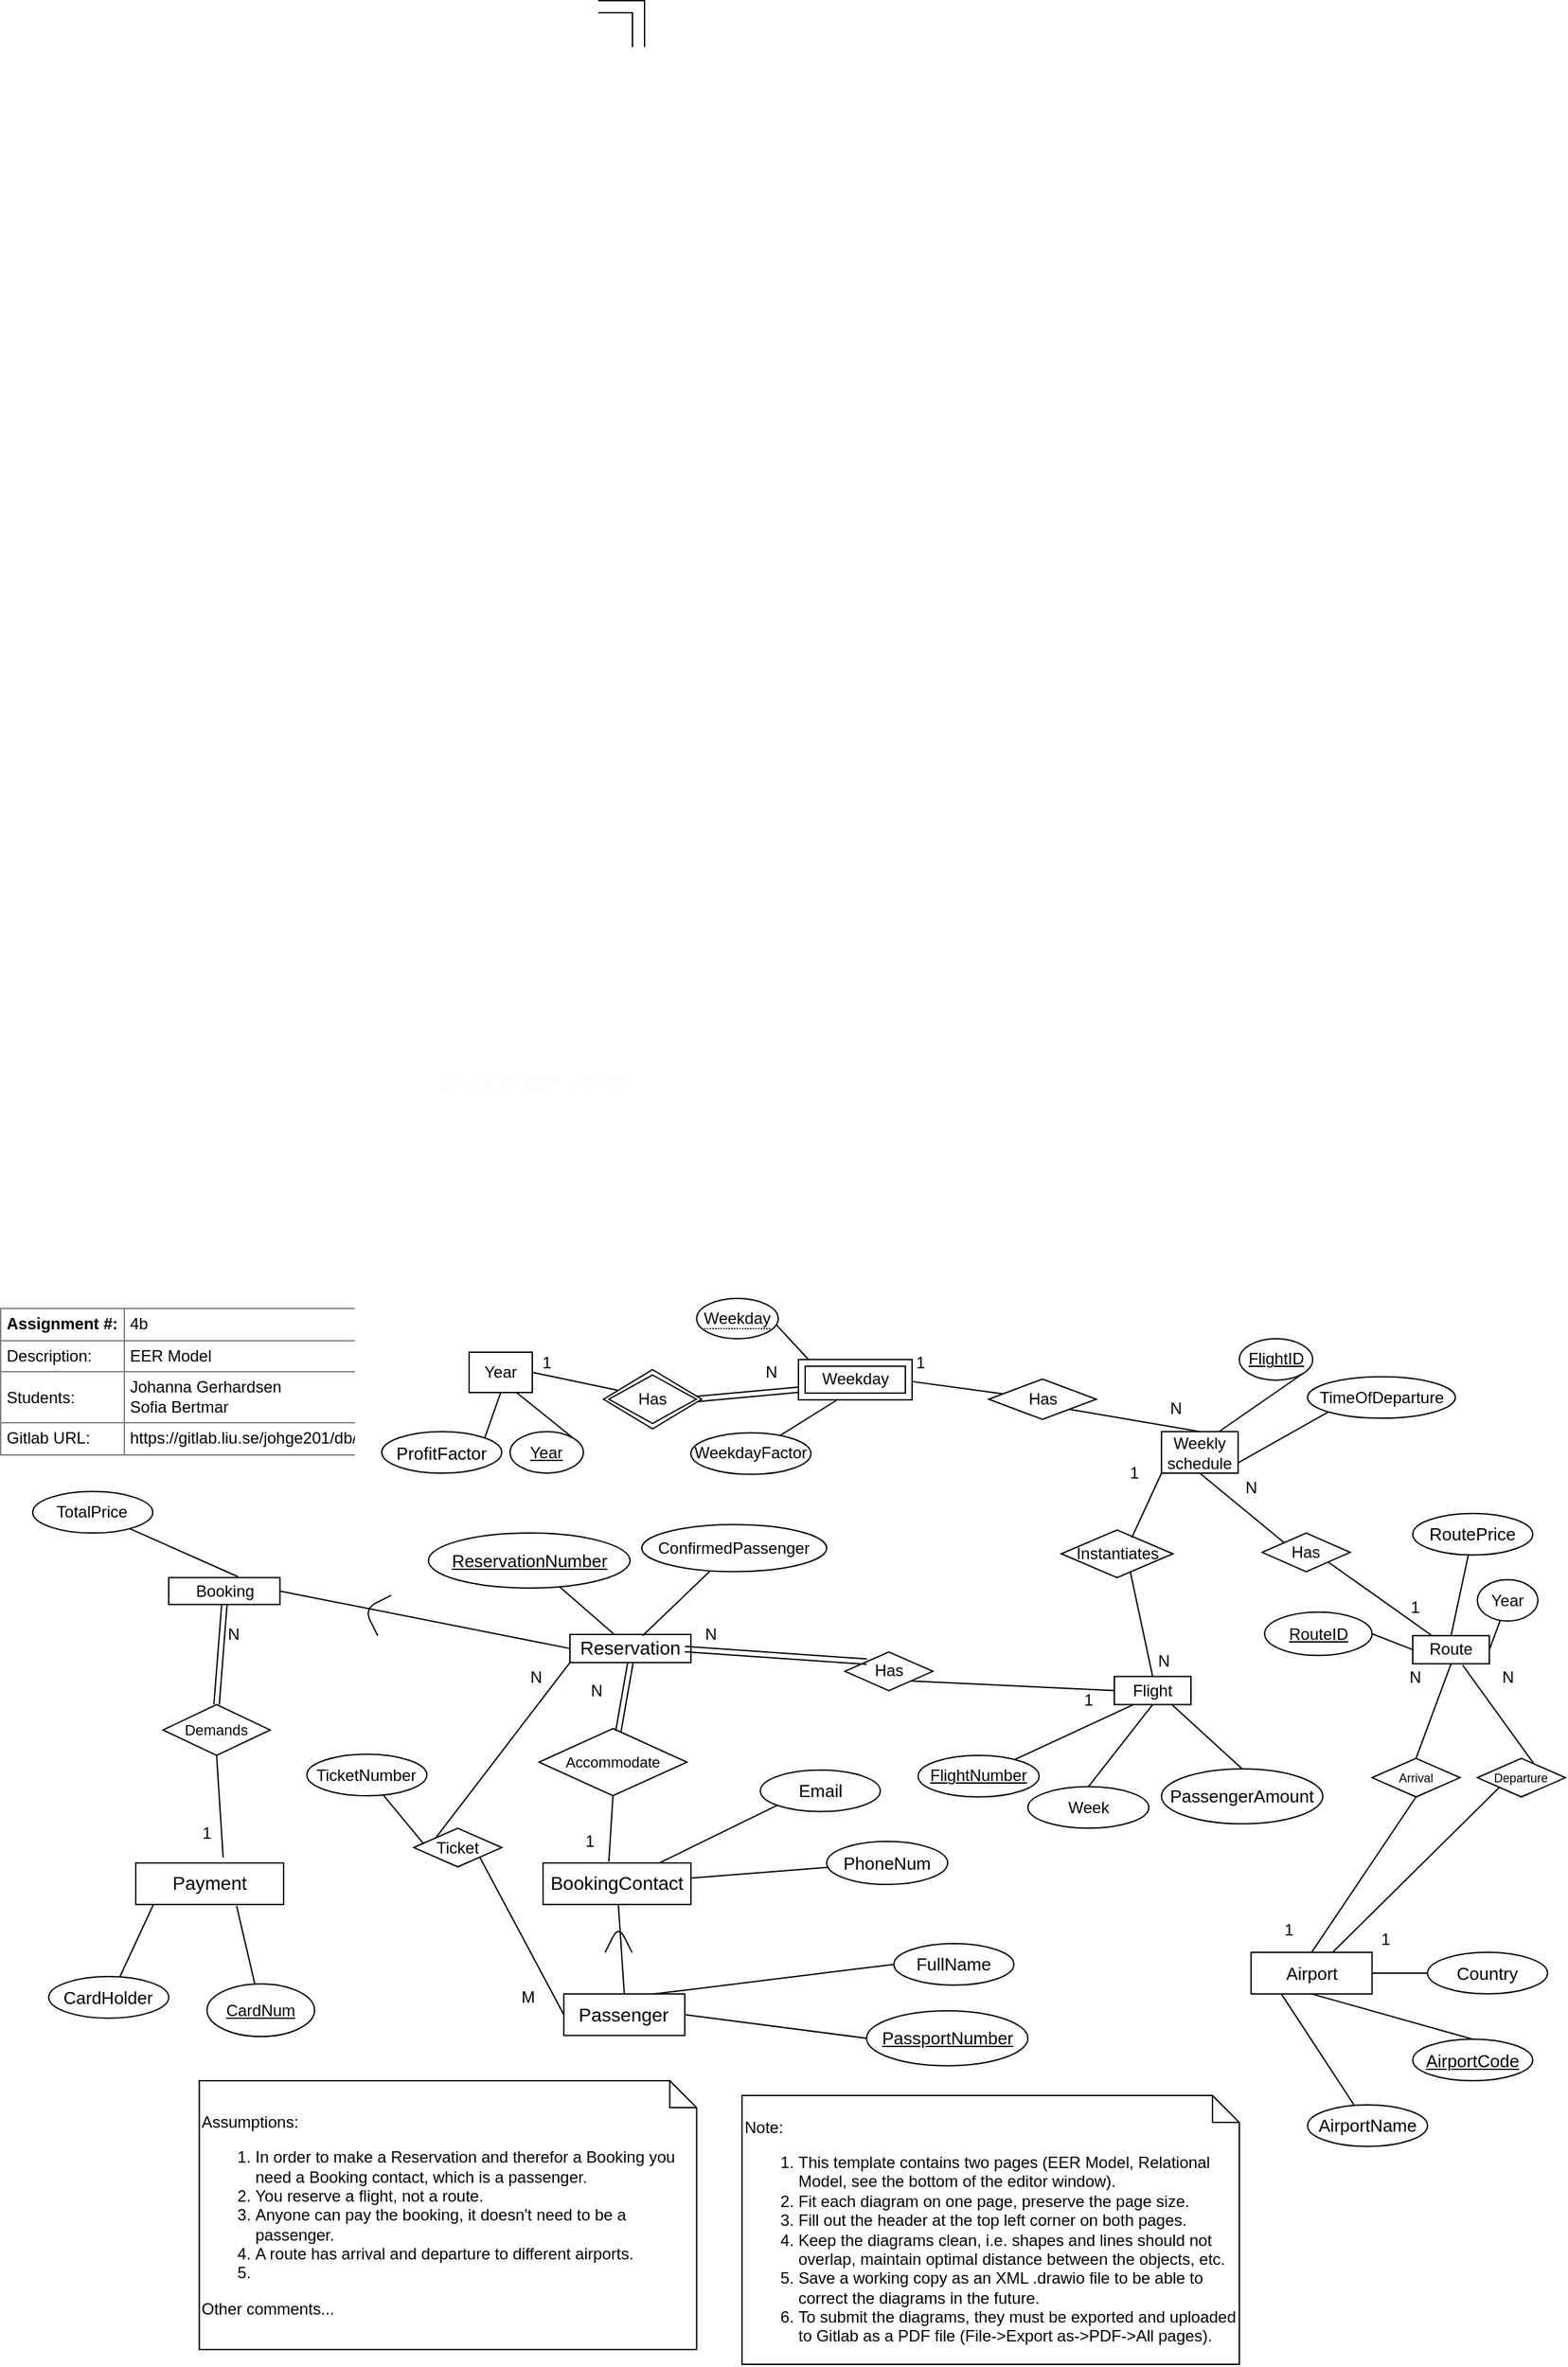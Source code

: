 <mxfile version="13.11.0" type="device" pages="2"><diagram id="Na6rdyDjsJvJQJ0tYg91" name="Page-1"><mxGraphModel dx="-918" dy="889" grid="1" gridSize="10" guides="1" tooltips="1" connect="1" arrows="1" fold="1" page="1" pageScale="1" pageWidth="1169" pageHeight="827" math="0" shadow="0"><root><mxCell id="0"/><mxCell id="1" parent="0"/><UserObject label="%date{ddd mmm dd yyyy HH:MM:ss}%" placeholders="1" id="FsJ_letkNEG_jJhohFWP-1"><mxCell style="text;html=1;align=center;verticalAlign=middle;whiteSpace=wrap;overflow=hidden;fontColor=#FCFCFC;movable=0;resizable=0;rotatable=0;deletable=0;editable=0;connectable=0;" vertex="1" parent="1"><mxGeometry x="2665" y="1489" width="160" height="20" as="geometry"/></mxCell></UserObject><mxCell id="FsJ_letkNEG_jJhohFWP-2" value="" style="shape=filledEdge;rounded=0;fixDash=1;endArrow=none;strokeWidth=10;fillColor=#ffffff;edgeStyle=orthogonalEdgeStyle;fontColor=#FCFCFC;" edge="1" parent="1"><mxGeometry width="60" height="40" relative="1" as="geometry"><mxPoint x="2795" y="699" as="sourcePoint"/><mxPoint x="2825" y="729" as="targetPoint"/><Array as="points"><mxPoint x="2825" y="699"/></Array></mxGeometry></mxCell><mxCell id="FsJ_letkNEG_jJhohFWP-3" value="&lt;table style=&quot;width: 100% ; height: 100% ; border-collapse: collapse&quot; width=&quot;100%&quot; cellpadding=&quot;4&quot; border=&quot;1&quot;&gt;&lt;tbody&gt;&lt;tr&gt;&lt;th&gt;Assignment #:&lt;/th&gt;&lt;td&gt;4b&lt;/td&gt;&lt;/tr&gt;&lt;tr&gt;&lt;td&gt;Description:&lt;/td&gt;&lt;td&gt;EER Model&lt;/td&gt;&lt;/tr&gt;&lt;tr&gt;&lt;td&gt;Students:&lt;/td&gt;&lt;td&gt;Johanna Gerhardsen&lt;br&gt;Sofia Bertmar&lt;/td&gt;&lt;/tr&gt;&lt;tr&gt;&lt;td&gt;Gitlab URL:&lt;/td&gt;&lt;td&gt;https://gitlab.liu.se/johge201/db/-/tree/master/lab4&lt;/td&gt;&lt;/tr&gt;&lt;/tbody&gt;&lt;/table&gt;" style="text;html=1;strokeColor=none;fillColor=none;overflow=fill;fontColor=#000000;" vertex="1" parent="1"><mxGeometry x="2350" y="1667" width="264" height="110" as="geometry"/></mxCell><mxCell id="FsJ_letkNEG_jJhohFWP-4" value="&lt;br&gt;Note:&lt;br&gt;&lt;ol&gt;&lt;li&gt;This template contains two pages (EER Model, Relational Model, see the bottom of the editor window).&lt;/li&gt;&lt;li&gt;Fit each diagram on one page, preserve the page size.&lt;br&gt;&lt;/li&gt;&lt;li&gt;Fill out the header at the top left corner on both pages.&lt;/li&gt;&lt;li&gt;&lt;span&gt;Keep the diagrams clean, i.e. shapes and lines should not overlap, maintain optimal distance between the objects, etc.&lt;/span&gt;&lt;br&gt;&lt;/li&gt;&lt;li&gt;Save a working copy as an XML .drawio file to be able to correct the diagrams in the future.&lt;/li&gt;&lt;li&gt;To submit the diagrams, they must be exported and uploaded to Gitlab as a PDF file (File-&amp;gt;Export as-&amp;gt;PDF-&amp;gt;All pages).&lt;/li&gt;&lt;/ol&gt;" style="shape=note;size=20;whiteSpace=wrap;html=1;strokeColor=#000000;fillColor=#ffffff;fontColor=#000000;align=left;" vertex="1" parent="1"><mxGeometry x="2902" y="2253.02" width="370" height="200" as="geometry"/></mxCell><mxCell id="FsJ_letkNEG_jJhohFWP-5" value="Assumptions:&lt;br&gt;&lt;ol&gt;&lt;li&gt;In order to make a Reservation and therefor a Booking you need a Booking contact, which is a passenger. &lt;br&gt;&lt;/li&gt;&lt;li&gt;You reserve a flight, not a route. &lt;br&gt;&lt;/li&gt;&lt;li&gt;Anyone can pay the booking, it doesn't need to be a passenger.&lt;/li&gt;&lt;li&gt;A route has arrival and departure to different airports.&lt;/li&gt;&lt;li&gt;&lt;br&gt;&lt;/li&gt;&lt;/ol&gt;&lt;div&gt;Other comments...&lt;/div&gt;" style="shape=note;size=20;whiteSpace=wrap;html=1;strokeColor=#000000;fillColor=#ffffff;fontColor=#000000;align=left;" vertex="1" parent="1"><mxGeometry x="2498.27" y="2242.02" width="370" height="200" as="geometry"/></mxCell><mxCell id="FsJ_letkNEG_jJhohFWP-6" value="&lt;font style=&quot;font-size: 12px&quot;&gt;Route&lt;/font&gt;" style="whiteSpace=wrap;html=1;align=center;strokeColor=#000000;fillColor=#ffffff;fontSize=7;fontColor=#000000;" vertex="1" parent="1"><mxGeometry x="3401" y="1910.89" width="57" height="20.89" as="geometry"/></mxCell><mxCell id="FsJ_letkNEG_jJhohFWP-7" value="&lt;font style=&quot;font-size: 12px&quot;&gt;Weekly schedule&lt;/font&gt;" style="whiteSpace=wrap;html=1;align=center;strokeColor=#000000;fillColor=#ffffff;fontSize=7;fontColor=#000000;" vertex="1" parent="1"><mxGeometry x="3214.09" y="1759.11" width="57" height="30.89" as="geometry"/></mxCell><mxCell id="FsJ_letkNEG_jJhohFWP-8" value="&lt;font style=&quot;font-size: 12px&quot;&gt;Flight&lt;/font&gt;" style="whiteSpace=wrap;html=1;align=center;strokeColor=#000000;fillColor=#ffffff;fontSize=7;fontColor=#000000;" vertex="1" parent="1"><mxGeometry x="3179" y="1941.28" width="57" height="20.89" as="geometry"/></mxCell><mxCell id="FsJ_letkNEG_jJhohFWP-9" value="&lt;u&gt;&lt;font style=&quot;font-size: 12px&quot;&gt;FlightID&lt;/font&gt;&lt;/u&gt;" style="ellipse;whiteSpace=wrap;html=1;align=center;shadow=0;gradientColor=none;fontSize=7;" vertex="1" parent="1"><mxGeometry x="3272" y="1690" width="54.55" height="30.89" as="geometry"/></mxCell><mxCell id="FsJ_letkNEG_jJhohFWP-10" value="&lt;u&gt;&lt;font style=&quot;font-size: 12px&quot;&gt;Year&lt;/font&gt;&lt;/u&gt;" style="ellipse;whiteSpace=wrap;html=1;align=center;shadow=0;gradientColor=none;fontSize=7;" vertex="1" parent="1"><mxGeometry x="2729.45" y="1759.11" width="54.55" height="30.89" as="geometry"/></mxCell><mxCell id="FsJ_letkNEG_jJhohFWP-12" value="&lt;font style=&quot;font-size: 12px&quot;&gt;TimeOfDeparture&lt;/font&gt;" style="ellipse;whiteSpace=wrap;html=1;align=center;shadow=0;gradientColor=none;fontSize=7;" vertex="1" parent="1"><mxGeometry x="3322.73" y="1718.22" width="110" height="30.89" as="geometry"/></mxCell><mxCell id="FsJ_letkNEG_jJhohFWP-13" value="&lt;u&gt;&lt;font style=&quot;font-size: 12px&quot;&gt;FlightNumber&lt;/font&gt;&lt;/u&gt;" style="ellipse;whiteSpace=wrap;html=1;align=center;shadow=0;gradientColor=none;fontSize=7;" vertex="1" parent="1"><mxGeometry x="3033" y="2000.0" width="90" height="30.89" as="geometry"/></mxCell><mxCell id="FsJ_letkNEG_jJhohFWP-14" value="&lt;font style=&quot;font-size: 12px&quot;&gt;Week&lt;/font&gt;" style="ellipse;whiteSpace=wrap;html=1;align=center;shadow=0;gradientColor=none;fontSize=7;" vertex="1" parent="1"><mxGeometry x="3114.69" y="2023.28" width="90" height="30.89" as="geometry"/></mxCell><mxCell id="FsJ_letkNEG_jJhohFWP-15" value="&lt;font style=&quot;font-size: 14px&quot;&gt;Reservation&lt;/font&gt;" style="whiteSpace=wrap;html=1;align=center;strokeColor=#000000;fillColor=#ffffff;fontSize=7;fontColor=#000000;" vertex="1" parent="1"><mxGeometry x="2774" y="1910" width="90" height="20.89" as="geometry"/></mxCell><mxCell id="FsJ_letkNEG_jJhohFWP-16" value="&lt;font style=&quot;font-size: 13px&quot;&gt;&lt;u&gt;ReservationNumber&lt;/u&gt;&lt;/font&gt;" style="ellipse;whiteSpace=wrap;html=1;align=center;shadow=0;gradientColor=none;fontSize=7;" vertex="1" parent="1"><mxGeometry x="2668.72" y="1834.56" width="150" height="40.89" as="geometry"/></mxCell><mxCell id="FsJ_letkNEG_jJhohFWP-17" value="&lt;font style=&quot;font-size: 12px&quot;&gt;Has&lt;/font&gt;" style="shape=rhombus;perimeter=rhombusPerimeter;whiteSpace=wrap;html=1;align=center;shadow=0;gradientColor=none;fontSize=7;" vertex="1" parent="1"><mxGeometry x="2978.55" y="1923.06" width="65.455" height="28.723" as="geometry"/></mxCell><mxCell id="FsJ_letkNEG_jJhohFWP-18" value="" style="endArrow=none;html=1;entryX=1;entryY=1;entryDx=0;entryDy=0;exitX=0;exitY=0.5;exitDx=0;exitDy=0;" edge="1" parent="1" source="FsJ_letkNEG_jJhohFWP-8" target="FsJ_letkNEG_jJhohFWP-17"><mxGeometry width="50" height="50" relative="1" as="geometry"><mxPoint x="3004" y="1970" as="sourcePoint"/><mxPoint x="3134" y="1980" as="targetPoint"/></mxGeometry></mxCell><mxCell id="FsJ_letkNEG_jJhohFWP-19" value="N" style="text;html=1;strokeColor=none;fillColor=none;align=center;verticalAlign=middle;whiteSpace=wrap;rounded=0;" vertex="1" parent="1"><mxGeometry x="2859.45" y="1900" width="40" height="20.89" as="geometry"/></mxCell><mxCell id="FsJ_letkNEG_jJhohFWP-20" value="1" style="text;html=1;strokeColor=none;fillColor=none;align=center;verticalAlign=middle;whiteSpace=wrap;rounded=0;" vertex="1" parent="1"><mxGeometry x="3139.69" y="1949.11" width="40" height="20" as="geometry"/></mxCell><mxCell id="FsJ_letkNEG_jJhohFWP-21" value="&lt;font style=&quot;font-size: 13px&quot;&gt;RoutePrice&lt;/font&gt;" style="ellipse;whiteSpace=wrap;html=1;align=center;shadow=0;gradientColor=none;fontSize=7;" vertex="1" parent="1"><mxGeometry x="3401" y="1820" width="89.27" height="30.89" as="geometry"/></mxCell><mxCell id="FsJ_letkNEG_jJhohFWP-22" value="&lt;font style=&quot;font-size: 13px&quot;&gt;ProfitFactor&lt;/font&gt;" style="ellipse;whiteSpace=wrap;html=1;align=center;shadow=0;gradientColor=none;fontSize=7;" vertex="1" parent="1"><mxGeometry x="2634" y="1759.11" width="89.27" height="30.89" as="geometry"/></mxCell><mxCell id="FsJ_letkNEG_jJhohFWP-24" value="&lt;font style=&quot;font-size: 12px&quot;&gt;TotalPrice&lt;/font&gt;" style="ellipse;whiteSpace=wrap;html=1;align=center;shadow=0;gradientColor=none;fontSize=7;" vertex="1" parent="1"><mxGeometry x="2374.37" y="1803.67" width="89.27" height="30.89" as="geometry"/></mxCell><mxCell id="FsJ_letkNEG_jJhohFWP-25" value="&lt;font style=&quot;font-size: 11px&quot;&gt;Accommodate&lt;/font&gt;" style="shape=rhombus;perimeter=rhombusPerimeter;whiteSpace=wrap;html=1;align=center;shadow=0;gradientColor=none;fontSize=7;" vertex="1" parent="1"><mxGeometry x="2751" y="1980" width="110" height="50" as="geometry"/></mxCell><mxCell id="FsJ_letkNEG_jJhohFWP-26" value="N" style="text;html=1;strokeColor=none;fillColor=none;align=center;verticalAlign=middle;whiteSpace=wrap;rounded=0;" vertex="1" parent="1"><mxGeometry x="2774" y="1942.17" width="40" height="20" as="geometry"/></mxCell><mxCell id="FsJ_letkNEG_jJhohFWP-27" value="&lt;font style=&quot;font-size: 14px&quot;&gt;Passenger&lt;/font&gt;" style="whiteSpace=wrap;html=1;align=center;strokeColor=#000000;fillColor=#ffffff;fontSize=7;fontColor=#000000;" vertex="1" parent="1"><mxGeometry x="2769.45" y="2177.43" width="90" height="30.89" as="geometry"/></mxCell><mxCell id="FsJ_letkNEG_jJhohFWP-28" value="" style="endArrow=none;html=1;exitX=0.445;exitY=-0.032;exitDx=0;exitDy=0;entryX=0.5;entryY=1;entryDx=0;entryDy=0;exitPerimeter=0;" edge="1" parent="1" source="FsJ_letkNEG_jJhohFWP-33" target="FsJ_letkNEG_jJhohFWP-25"><mxGeometry width="50" height="50" relative="1" as="geometry"><mxPoint x="3124" y="2000" as="sourcePoint"/><mxPoint x="3174" y="1950" as="targetPoint"/></mxGeometry></mxCell><mxCell id="FsJ_letkNEG_jJhohFWP-29" value="&lt;font style=&quot;font-size: 13px&quot;&gt;FullName&lt;/font&gt;" style="ellipse;whiteSpace=wrap;html=1;align=center;shadow=0;gradientColor=none;fontSize=7;" vertex="1" parent="1"><mxGeometry x="3015" y="2140" width="89.27" height="30.89" as="geometry"/></mxCell><mxCell id="FsJ_letkNEG_jJhohFWP-30" value="&lt;font style=&quot;font-size: 13px&quot;&gt;&lt;u&gt;PassportNumber&lt;/u&gt;&lt;/font&gt;" style="ellipse;whiteSpace=wrap;html=1;align=center;shadow=0;gradientColor=none;fontSize=7;" vertex="1" parent="1"><mxGeometry x="2994.69" y="2190" width="120" height="40.89" as="geometry"/></mxCell><mxCell id="FsJ_letkNEG_jJhohFWP-31" value="" style="endArrow=none;html=1;exitX=1;exitY=0.5;exitDx=0;exitDy=0;entryX=0;entryY=0.5;entryDx=0;entryDy=0;" edge="1" parent="1" source="FsJ_letkNEG_jJhohFWP-27" target="FsJ_letkNEG_jJhohFWP-30"><mxGeometry width="50" height="50" relative="1" as="geometry"><mxPoint x="2874" y="2170" as="sourcePoint"/><mxPoint x="2794" y="2090" as="targetPoint"/></mxGeometry></mxCell><mxCell id="FsJ_letkNEG_jJhohFWP-32" value="" style="endArrow=none;html=1;entryX=0.75;entryY=0;entryDx=0;entryDy=0;exitX=0;exitY=0.5;exitDx=0;exitDy=0;" edge="1" parent="1" source="FsJ_letkNEG_jJhohFWP-29" target="FsJ_letkNEG_jJhohFWP-27"><mxGeometry width="50" height="50" relative="1" as="geometry"><mxPoint x="2896" y="2040" as="sourcePoint"/><mxPoint x="2924" y="2120" as="targetPoint"/></mxGeometry></mxCell><mxCell id="FsJ_letkNEG_jJhohFWP-33" value="&lt;font style=&quot;font-size: 14px&quot;&gt;BookingContact&lt;/font&gt;" style="whiteSpace=wrap;html=1;align=center;strokeColor=#000000;fillColor=#ffffff;fontSize=7;fontColor=#000000;" vertex="1" parent="1"><mxGeometry x="2754" y="2080" width="110" height="30.89" as="geometry"/></mxCell><mxCell id="FsJ_letkNEG_jJhohFWP-34" value="&lt;font style=&quot;font-size: 13px&quot;&gt;PhoneNum&lt;/font&gt;" style="ellipse;whiteSpace=wrap;html=1;align=center;shadow=0;gradientColor=none;fontSize=7;" vertex="1" parent="1"><mxGeometry x="2965" y="2064" width="90" height="32.02" as="geometry"/></mxCell><mxCell id="FsJ_letkNEG_jJhohFWP-35" value="" style="endArrow=none;html=1;entryX=0.5;entryY=0;entryDx=0;entryDy=0;" edge="1" parent="1" source="FsJ_letkNEG_jJhohFWP-33" target="FsJ_letkNEG_jJhohFWP-27"><mxGeometry width="50" height="50" relative="1" as="geometry"><mxPoint x="2554" y="2060" as="sourcePoint"/><mxPoint x="2721" y="2120" as="targetPoint"/></mxGeometry></mxCell><mxCell id="FsJ_letkNEG_jJhohFWP-36" value="&lt;font style=&quot;font-size: 13px&quot;&gt;CardHolder&lt;/font&gt;" style="ellipse;whiteSpace=wrap;html=1;align=center;shadow=0;gradientColor=none;fontSize=7;" vertex="1" parent="1"><mxGeometry x="2386.27" y="2164.56" width="89.27" height="30.89" as="geometry"/></mxCell><mxCell id="FsJ_letkNEG_jJhohFWP-37" value="&lt;font style=&quot;font-size: 12px&quot;&gt;&lt;u&gt;CardNum&lt;/u&gt;&lt;/font&gt;" style="ellipse;whiteSpace=wrap;html=1;align=center;strokeColor=#000000;fillColor=#ffffff;fontSize=7;fontColor=#000000;" vertex="1" parent="1"><mxGeometry x="2504" y="2170" width="80" height="39.11" as="geometry"/></mxCell><mxCell id="FsJ_letkNEG_jJhohFWP-38" value="" style="endArrow=none;html=1;entryX=0.682;entryY=1.036;entryDx=0;entryDy=0;entryPerimeter=0;" edge="1" parent="1" source="FsJ_letkNEG_jJhohFWP-37" target="FsJ_letkNEG_jJhohFWP-108"><mxGeometry width="50" height="50" relative="1" as="geometry"><mxPoint x="2544" y="2200" as="sourcePoint"/><mxPoint x="2439" y="2100.89" as="targetPoint"/></mxGeometry></mxCell><mxCell id="FsJ_letkNEG_jJhohFWP-39" value="" style="endArrow=none;html=1;exitX=0.591;exitY=0.014;exitDx=0;exitDy=0;entryX=0.25;entryY=0;entryDx=0;entryDy=0;exitPerimeter=0;" edge="1" parent="1" source="FsJ_letkNEG_jJhohFWP-36" target="FsJ_letkNEG_jJhohFWP-108"><mxGeometry width="50" height="50" relative="1" as="geometry"><mxPoint x="2544" y="2200" as="sourcePoint"/><mxPoint x="2456.5" y="2070" as="targetPoint"/></mxGeometry></mxCell><mxCell id="FsJ_letkNEG_jJhohFWP-40" value="" style="endArrow=none;html=1;entryX=0;entryY=0.5;entryDx=0;entryDy=0;exitX=1;exitY=1;exitDx=0;exitDy=0;" edge="1" parent="1" source="FsJ_letkNEG_jJhohFWP-41" target="FsJ_letkNEG_jJhohFWP-27"><mxGeometry width="50" height="50" relative="1" as="geometry"><mxPoint x="2714" y="2092" as="sourcePoint"/><mxPoint x="2664" y="2080" as="targetPoint"/></mxGeometry></mxCell><mxCell id="FsJ_letkNEG_jJhohFWP-41" value="&lt;font style=&quot;font-size: 12px&quot;&gt;Ticket&lt;/font&gt;" style="shape=rhombus;perimeter=rhombusPerimeter;whiteSpace=wrap;html=1;align=center;shadow=0;gradientColor=none;fontSize=7;" vertex="1" parent="1"><mxGeometry x="2657.82" y="2054.17" width="65.455" height="28.723" as="geometry"/></mxCell><mxCell id="FsJ_letkNEG_jJhohFWP-42" value="M" style="text;html=1;strokeColor=none;fillColor=none;align=center;verticalAlign=middle;whiteSpace=wrap;rounded=0;" vertex="1" parent="1"><mxGeometry x="2723.27" y="2170" width="40" height="20" as="geometry"/></mxCell><mxCell id="FsJ_letkNEG_jJhohFWP-43" value="1" style="text;html=1;strokeColor=none;fillColor=none;align=center;verticalAlign=middle;whiteSpace=wrap;rounded=0;" vertex="1" parent="1"><mxGeometry x="2769" y="2054.17" width="40" height="20" as="geometry"/></mxCell><mxCell id="FsJ_letkNEG_jJhohFWP-44" value="" style="endArrow=none;html=1;exitX=0;exitY=1;exitDx=0;exitDy=0;entryX=0;entryY=0;entryDx=0;entryDy=0;" edge="1" parent="1" source="FsJ_letkNEG_jJhohFWP-15" target="FsJ_letkNEG_jJhohFWP-41"><mxGeometry width="50" height="50" relative="1" as="geometry"><mxPoint x="2579" y="1916.335" as="sourcePoint"/><mxPoint x="2634" y="1990" as="targetPoint"/></mxGeometry></mxCell><mxCell id="FsJ_letkNEG_jJhohFWP-45" value="" style="endArrow=none;html=1;entryX=0.25;entryY=1;entryDx=0;entryDy=0;" edge="1" parent="1" source="FsJ_letkNEG_jJhohFWP-13" target="FsJ_letkNEG_jJhohFWP-8"><mxGeometry width="50" height="50" relative="1" as="geometry"><mxPoint x="3229" y="2010" as="sourcePoint"/><mxPoint x="2899" y="1970" as="targetPoint"/></mxGeometry></mxCell><mxCell id="FsJ_letkNEG_jJhohFWP-46" value="" style="endArrow=none;html=1;exitX=0.5;exitY=0;exitDx=0;exitDy=0;entryX=0.5;entryY=1;entryDx=0;entryDy=0;" edge="1" parent="1" source="FsJ_letkNEG_jJhohFWP-14" target="FsJ_letkNEG_jJhohFWP-8"><mxGeometry width="50" height="50" relative="1" as="geometry"><mxPoint x="3424" y="1896.02" as="sourcePoint"/><mxPoint x="3221" y="1960" as="targetPoint"/></mxGeometry></mxCell><mxCell id="FsJ_letkNEG_jJhohFWP-47" value="&lt;font style=&quot;font-size: 9px&quot;&gt;Arrival&lt;/font&gt;" style="shape=rhombus;perimeter=rhombusPerimeter;whiteSpace=wrap;html=1;align=center;shadow=0;gradientColor=none;fontSize=7;" vertex="1" parent="1"><mxGeometry x="3370.73" y="2002.17" width="65.455" height="28.723" as="geometry"/></mxCell><mxCell id="FsJ_letkNEG_jJhohFWP-48" value="" style="endArrow=none;html=1;entryX=0.5;entryY=1;entryDx=0;entryDy=0;exitX=0.5;exitY=0;exitDx=0;exitDy=0;" edge="1" parent="1" source="FsJ_letkNEG_jJhohFWP-47" target="FsJ_letkNEG_jJhohFWP-6"><mxGeometry width="50" height="50" relative="1" as="geometry"><mxPoint x="2849" y="2010" as="sourcePoint"/><mxPoint x="2899" y="1960" as="targetPoint"/></mxGeometry></mxCell><mxCell id="FsJ_letkNEG_jJhohFWP-49" value="" style="endArrow=none;html=1;exitX=0.5;exitY=1;exitDx=0;exitDy=0;entryX=0.5;entryY=0;entryDx=0;entryDy=0;" edge="1" parent="1" source="FsJ_letkNEG_jJhohFWP-47" target="FsJ_letkNEG_jJhohFWP-50"><mxGeometry width="50" height="50" relative="1" as="geometry"><mxPoint x="2849" y="2010" as="sourcePoint"/><mxPoint x="3259" y="2090" as="targetPoint"/></mxGeometry></mxCell><mxCell id="FsJ_letkNEG_jJhohFWP-50" value="&lt;font style=&quot;font-size: 13px&quot;&gt;Airport&lt;/font&gt;" style="whiteSpace=wrap;html=1;align=center;strokeColor=#000000;fillColor=#ffffff;fontSize=7;fontColor=#000000;" vertex="1" parent="1"><mxGeometry x="3280.73" y="2146.54" width="90" height="30.89" as="geometry"/></mxCell><mxCell id="FsJ_letkNEG_jJhohFWP-51" value="" style="endArrow=none;html=1;entryX=0.5;entryY=0;entryDx=0;entryDy=0;" edge="1" parent="1" source="FsJ_letkNEG_jJhohFWP-21" target="FsJ_letkNEG_jJhohFWP-6"><mxGeometry width="50" height="50" relative="1" as="geometry"><mxPoint x="2849" y="2010" as="sourcePoint"/><mxPoint x="3455" y="1916" as="targetPoint"/></mxGeometry></mxCell><mxCell id="FsJ_letkNEG_jJhohFWP-52" value="&lt;font style=&quot;font-size: 13px&quot;&gt;Country&lt;/font&gt;" style="ellipse;whiteSpace=wrap;html=1;align=center;shadow=0;gradientColor=none;fontSize=7;" vertex="1" parent="1"><mxGeometry x="3412" y="2146.54" width="89.27" height="30.89" as="geometry"/></mxCell><mxCell id="FsJ_letkNEG_jJhohFWP-53" value="&lt;u&gt;&lt;font style=&quot;font-size: 13px&quot;&gt;AirportCode&lt;/font&gt;&lt;/u&gt;" style="ellipse;whiteSpace=wrap;html=1;align=center;shadow=0;gradientColor=none;fontSize=7;" vertex="1" parent="1"><mxGeometry x="3401" y="2211.13" width="89.27" height="30.89" as="geometry"/></mxCell><mxCell id="FsJ_letkNEG_jJhohFWP-54" value="&lt;font style=&quot;font-size: 13px&quot;&gt;AirportName&lt;/font&gt;" style="ellipse;whiteSpace=wrap;html=1;align=center;shadow=0;gradientColor=none;fontSize=7;" vertex="1" parent="1"><mxGeometry x="3322.73" y="2260" width="89.27" height="30.89" as="geometry"/></mxCell><mxCell id="FsJ_letkNEG_jJhohFWP-55" value="N" style="text;html=1;strokeColor=none;fillColor=none;align=center;verticalAlign=middle;whiteSpace=wrap;rounded=0;" vertex="1" parent="1"><mxGeometry x="3261" y="1790.89" width="40" height="20" as="geometry"/></mxCell><mxCell id="FsJ_letkNEG_jJhohFWP-56" value="" style="endArrow=none;html=1;entryX=1;entryY=0.5;entryDx=0;entryDy=0;exitX=0;exitY=0.5;exitDx=0;exitDy=0;" edge="1" parent="1" source="FsJ_letkNEG_jJhohFWP-52" target="FsJ_letkNEG_jJhohFWP-50"><mxGeometry width="50" height="50" relative="1" as="geometry"><mxPoint x="3461" y="2130" as="sourcePoint"/><mxPoint x="3277.14" y="1991.99" as="targetPoint"/></mxGeometry></mxCell><mxCell id="FsJ_letkNEG_jJhohFWP-57" value="" style="endArrow=none;html=1;entryX=0.25;entryY=1;entryDx=0;entryDy=0;" edge="1" parent="1" source="FsJ_letkNEG_jJhohFWP-54" target="FsJ_letkNEG_jJhohFWP-50"><mxGeometry width="50" height="50" relative="1" as="geometry"><mxPoint x="3227.14" y="2041.99" as="sourcePoint"/><mxPoint x="3277.14" y="1991.99" as="targetPoint"/></mxGeometry></mxCell><mxCell id="FsJ_letkNEG_jJhohFWP-58" value="" style="endArrow=none;html=1;entryX=0.5;entryY=1;entryDx=0;entryDy=0;exitX=0.5;exitY=0;exitDx=0;exitDy=0;" edge="1" parent="1" source="FsJ_letkNEG_jJhohFWP-53" target="FsJ_letkNEG_jJhohFWP-50"><mxGeometry width="50" height="50" relative="1" as="geometry"><mxPoint x="3227.14" y="2041.99" as="sourcePoint"/><mxPoint x="3277.14" y="1991.99" as="targetPoint"/></mxGeometry></mxCell><mxCell id="FsJ_letkNEG_jJhohFWP-59" value="" style="endArrow=none;html=1;entryX=1;entryY=0;entryDx=0;entryDy=0;exitX=0.5;exitY=1;exitDx=0;exitDy=0;" edge="1" parent="1" source="FsJ_letkNEG_jJhohFWP-87" target="FsJ_letkNEG_jJhohFWP-22"><mxGeometry width="50" height="50" relative="1" as="geometry"><mxPoint x="3209" y="2010" as="sourcePoint"/><mxPoint x="3259" y="1960" as="targetPoint"/></mxGeometry></mxCell><mxCell id="FsJ_letkNEG_jJhohFWP-60" value="" style="endArrow=none;html=1;entryX=1;entryY=1;entryDx=0;entryDy=0;exitX=0.75;exitY=0;exitDx=0;exitDy=0;" edge="1" parent="1" source="FsJ_letkNEG_jJhohFWP-7" target="FsJ_letkNEG_jJhohFWP-9"><mxGeometry width="50" height="50" relative="1" as="geometry"><mxPoint x="3209" y="2010" as="sourcePoint"/><mxPoint x="3259" y="1960" as="targetPoint"/></mxGeometry></mxCell><mxCell id="FsJ_letkNEG_jJhohFWP-61" value="" style="endArrow=none;html=1;exitX=0.75;exitY=1;exitDx=0;exitDy=0;entryX=1;entryY=0;entryDx=0;entryDy=0;" edge="1" parent="1" source="FsJ_letkNEG_jJhohFWP-87" target="FsJ_letkNEG_jJhohFWP-10"><mxGeometry width="50" height="50" relative="1" as="geometry"><mxPoint x="3209" y="2010" as="sourcePoint"/><mxPoint x="2851" y="1760" as="targetPoint"/></mxGeometry></mxCell><mxCell id="FsJ_letkNEG_jJhohFWP-62" value="" style="endArrow=none;html=1;entryX=0;entryY=1;entryDx=0;entryDy=0;exitX=1;exitY=0.75;exitDx=0;exitDy=0;" edge="1" parent="1" source="FsJ_letkNEG_jJhohFWP-7" target="FsJ_letkNEG_jJhohFWP-12"><mxGeometry width="50" height="50" relative="1" as="geometry"><mxPoint x="3209" y="2010" as="sourcePoint"/><mxPoint x="3259" y="1960" as="targetPoint"/></mxGeometry></mxCell><mxCell id="FsJ_letkNEG_jJhohFWP-63" value="" style="endArrow=none;html=1;exitX=0.622;exitY=-0.036;exitDx=0;exitDy=0;exitPerimeter=0;" edge="1" parent="1" source="FsJ_letkNEG_jJhohFWP-104" target="FsJ_letkNEG_jJhohFWP-24"><mxGeometry width="50" height="50" relative="1" as="geometry"><mxPoint x="2879" y="2010" as="sourcePoint"/><mxPoint x="2929" y="1960" as="targetPoint"/></mxGeometry></mxCell><mxCell id="FsJ_letkNEG_jJhohFWP-64" value="" style="endArrow=none;html=1;" edge="1" parent="1" source="FsJ_letkNEG_jJhohFWP-15" target="FsJ_letkNEG_jJhohFWP-16"><mxGeometry width="50" height="50" relative="1" as="geometry"><mxPoint x="2879" y="2010" as="sourcePoint"/><mxPoint x="2929" y="1960" as="targetPoint"/></mxGeometry></mxCell><mxCell id="FsJ_letkNEG_jJhohFWP-65" value="" style="endArrow=none;html=1;" edge="1" parent="1" source="FsJ_letkNEG_jJhohFWP-33" target="FsJ_letkNEG_jJhohFWP-34"><mxGeometry width="50" height="50" relative="1" as="geometry"><mxPoint x="2879" y="2010" as="sourcePoint"/><mxPoint x="2564" y="2182.02" as="targetPoint"/></mxGeometry></mxCell><mxCell id="FsJ_letkNEG_jJhohFWP-66" value="&lt;font style=&quot;font-size: 12px&quot;&gt;WeekdayFactor&lt;/font&gt;" style="ellipse;whiteSpace=wrap;html=1;align=center;shadow=0;gradientColor=none;fontSize=7;" vertex="1" parent="1"><mxGeometry x="2864" y="1760" width="89.27" height="30.89" as="geometry"/></mxCell><mxCell id="FsJ_letkNEG_jJhohFWP-67" value="" style="endArrow=none;html=1;exitX=0.331;exitY=1.019;exitDx=0;exitDy=0;exitPerimeter=0;" edge="1" parent="1" source="DYdvLXNROIgDheiGuLK8-1" target="FsJ_letkNEG_jJhohFWP-66"><mxGeometry width="50" height="50" relative="1" as="geometry"><mxPoint x="2928.27" y="1735.44" as="sourcePoint"/><mxPoint x="2909" y="1960" as="targetPoint"/></mxGeometry></mxCell><mxCell id="FsJ_letkNEG_jJhohFWP-68" value="&lt;font style=&quot;font-size: 13px&quot;&gt;PassengerAmount&lt;/font&gt;" style="ellipse;whiteSpace=wrap;html=1;align=center;shadow=0;gradientColor=none;fontSize=7;" vertex="1" parent="1"><mxGeometry x="3214.09" y="2010" width="120" height="40.89" as="geometry"/></mxCell><mxCell id="FsJ_letkNEG_jJhohFWP-69" value="" style="endArrow=none;html=1;entryX=0.5;entryY=0;entryDx=0;entryDy=0;exitX=0.75;exitY=1;exitDx=0;exitDy=0;" edge="1" parent="1" source="FsJ_letkNEG_jJhohFWP-8" target="FsJ_letkNEG_jJhohFWP-68"><mxGeometry width="50" height="50" relative="1" as="geometry"><mxPoint x="3231" y="1960" as="sourcePoint"/><mxPoint x="2909" y="1960" as="targetPoint"/></mxGeometry></mxCell><mxCell id="FsJ_letkNEG_jJhohFWP-70" value="&lt;font style=&quot;font-size: 13px&quot;&gt;Email&lt;/font&gt;" style="ellipse;whiteSpace=wrap;html=1;align=center;shadow=0;gradientColor=none;fontSize=7;" vertex="1" parent="1"><mxGeometry x="2915.63" y="2010.89" width="89.27" height="30.89" as="geometry"/></mxCell><mxCell id="FsJ_letkNEG_jJhohFWP-71" value="" style="endArrow=none;html=1;entryX=0;entryY=1;entryDx=0;entryDy=0;" edge="1" parent="1" source="FsJ_letkNEG_jJhohFWP-33" target="FsJ_letkNEG_jJhohFWP-70"><mxGeometry width="50" height="50" relative="1" as="geometry"><mxPoint x="2603.268" y="2160.89" as="sourcePoint"/><mxPoint x="2622.365" y="2230" as="targetPoint"/></mxGeometry></mxCell><mxCell id="FsJ_letkNEG_jJhohFWP-72" value="N" style="text;html=1;strokeColor=none;fillColor=none;align=center;verticalAlign=middle;whiteSpace=wrap;rounded=0;" vertex="1" parent="1"><mxGeometry x="2504" y="1899.5" width="40" height="20" as="geometry"/></mxCell><mxCell id="FsJ_letkNEG_jJhohFWP-73" value="1" style="text;html=1;strokeColor=none;fillColor=none;align=center;verticalAlign=middle;whiteSpace=wrap;rounded=0;" vertex="1" parent="1"><mxGeometry x="2484" y="2048.02" width="40" height="20" as="geometry"/></mxCell><mxCell id="FsJ_letkNEG_jJhohFWP-74" value="&lt;font style=&quot;font-size: 9px&quot;&gt;Departure&lt;/font&gt;" style="shape=rhombus;perimeter=rhombusPerimeter;whiteSpace=wrap;html=1;align=center;shadow=0;gradientColor=none;fontSize=7;" vertex="1" parent="1"><mxGeometry x="3449.09" y="2002.17" width="65.455" height="28.723" as="geometry"/></mxCell><mxCell id="FsJ_letkNEG_jJhohFWP-75" value="" style="endArrow=none;html=1;entryX=0.652;entryY=1.053;entryDx=0;entryDy=0;entryPerimeter=0;exitX=0.642;exitY=0.139;exitDx=0;exitDy=0;exitPerimeter=0;" edge="1" parent="1" source="FsJ_letkNEG_jJhohFWP-74" target="FsJ_letkNEG_jJhohFWP-6"><mxGeometry width="50" height="50" relative="1" as="geometry"><mxPoint x="3051" y="1910" as="sourcePoint"/><mxPoint x="3101" y="1860" as="targetPoint"/></mxGeometry></mxCell><mxCell id="FsJ_letkNEG_jJhohFWP-76" value="" style="endArrow=none;html=1;entryX=0;entryY=1;entryDx=0;entryDy=0;" edge="1" parent="1" source="FsJ_letkNEG_jJhohFWP-50" target="FsJ_letkNEG_jJhohFWP-74"><mxGeometry width="50" height="50" relative="1" as="geometry"><mxPoint x="3431" y="2050" as="sourcePoint"/><mxPoint x="3537.773" y="2005.5" as="targetPoint"/></mxGeometry></mxCell><mxCell id="FsJ_letkNEG_jJhohFWP-77" value="1" style="text;html=1;strokeColor=none;fillColor=none;align=center;verticalAlign=middle;whiteSpace=wrap;rounded=0;" vertex="1" parent="1"><mxGeometry x="3289" y="2120" width="40" height="20" as="geometry"/></mxCell><mxCell id="FsJ_letkNEG_jJhohFWP-78" value="1" style="text;html=1;strokeColor=none;fillColor=none;align=center;verticalAlign=middle;whiteSpace=wrap;rounded=0;" vertex="1" parent="1"><mxGeometry x="3361" y="2126.54" width="40" height="20" as="geometry"/></mxCell><mxCell id="FsJ_letkNEG_jJhohFWP-79" value="N" style="text;html=1;strokeColor=none;fillColor=none;align=center;verticalAlign=middle;whiteSpace=wrap;rounded=0;" vertex="1" parent="1"><mxGeometry x="3383.46" y="1931.78" width="40" height="20" as="geometry"/></mxCell><mxCell id="FsJ_letkNEG_jJhohFWP-80" value="N" style="text;html=1;strokeColor=none;fillColor=none;align=center;verticalAlign=middle;whiteSpace=wrap;rounded=0;" vertex="1" parent="1"><mxGeometry x="3451.59" y="1931.78" width="40" height="20" as="geometry"/></mxCell><mxCell id="FsJ_letkNEG_jJhohFWP-82" value="" style="endArrow=none;html=1;exitX=1;exitY=0.5;exitDx=0;exitDy=0;" edge="1" parent="1" target="FsJ_letkNEG_jJhohFWP-83"><mxGeometry width="50" height="50" relative="1" as="geometry"><mxPoint x="3018.27" y="1720.44" as="sourcePoint"/><mxPoint x="3051" y="1720" as="targetPoint"/></mxGeometry></mxCell><mxCell id="FsJ_letkNEG_jJhohFWP-83" value="Has" style="rhombus;whiteSpace=wrap;html=1;" vertex="1" parent="1"><mxGeometry x="3085.55" y="1720" width="80" height="30" as="geometry"/></mxCell><mxCell id="FsJ_letkNEG_jJhohFWP-84" value="" style="endArrow=none;html=1;exitX=1;exitY=1;exitDx=0;exitDy=0;entryX=0.5;entryY=0;entryDx=0;entryDy=0;" edge="1" parent="1" source="FsJ_letkNEG_jJhohFWP-83" target="FsJ_letkNEG_jJhohFWP-7"><mxGeometry width="50" height="50" relative="1" as="geometry"><mxPoint x="3051" y="1910" as="sourcePoint"/><mxPoint x="3101" y="1860" as="targetPoint"/></mxGeometry></mxCell><mxCell id="FsJ_letkNEG_jJhohFWP-85" value="1" style="text;html=1;strokeColor=none;fillColor=none;align=center;verticalAlign=middle;whiteSpace=wrap;rounded=0;" vertex="1" parent="1"><mxGeometry x="3015" y="1698.22" width="40" height="20" as="geometry"/></mxCell><mxCell id="FsJ_letkNEG_jJhohFWP-86" value="N" style="text;html=1;strokeColor=none;fillColor=none;align=center;verticalAlign=middle;whiteSpace=wrap;rounded=0;" vertex="1" parent="1"><mxGeometry x="3204.69" y="1732" width="40" height="20" as="geometry"/></mxCell><mxCell id="FsJ_letkNEG_jJhohFWP-87" value="Year" style="rounded=0;whiteSpace=wrap;html=1;" vertex="1" parent="1"><mxGeometry x="2699" y="1700" width="47" height="30" as="geometry"/></mxCell><mxCell id="FsJ_letkNEG_jJhohFWP-89" value="" style="endArrow=none;html=1;exitX=1;exitY=0.5;exitDx=0;exitDy=0;entryX=0;entryY=0;entryDx=0;entryDy=0;" edge="1" parent="1" source="FsJ_letkNEG_jJhohFWP-87"><mxGeometry width="50" height="50" relative="1" as="geometry"><mxPoint x="2781" y="1730" as="sourcePoint"/><mxPoint x="2810.364" y="1728.461" as="targetPoint"/></mxGeometry></mxCell><mxCell id="FsJ_letkNEG_jJhohFWP-91" value="1" style="text;html=1;strokeColor=none;fillColor=none;align=center;verticalAlign=middle;whiteSpace=wrap;rounded=0;" vertex="1" parent="1"><mxGeometry x="2736.73" y="1698.22" width="40" height="20" as="geometry"/></mxCell><mxCell id="FsJ_letkNEG_jJhohFWP-92" value="N" style="text;html=1;strokeColor=none;fillColor=none;align=center;verticalAlign=middle;whiteSpace=wrap;rounded=0;" vertex="1" parent="1"><mxGeometry x="2904" y="1705.44" width="40" height="20" as="geometry"/></mxCell><mxCell id="FsJ_letkNEG_jJhohFWP-93" value="&lt;font style=&quot;font-size: 12px&quot;&gt;Has&lt;/font&gt;" style="shape=rhombus;perimeter=rhombusPerimeter;whiteSpace=wrap;html=1;align=center;shadow=0;gradientColor=none;fontSize=7;" vertex="1" parent="1"><mxGeometry x="3289" y="1834.56" width="65.455" height="28.723" as="geometry"/></mxCell><mxCell id="FsJ_letkNEG_jJhohFWP-94" value="&lt;font style=&quot;font-size: 12px&quot;&gt;Instantiates&lt;/font&gt;" style="shape=rhombus;perimeter=rhombusPerimeter;whiteSpace=wrap;html=1;align=center;shadow=0;gradientColor=none;fontSize=7;" vertex="1" parent="1"><mxGeometry x="3139.5" y="1832.28" width="83.09" height="35.44" as="geometry"/></mxCell><mxCell id="FsJ_letkNEG_jJhohFWP-95" value="" style="endArrow=none;html=1;entryX=0;entryY=1;entryDx=0;entryDy=0;exitX=0.632;exitY=0.161;exitDx=0;exitDy=0;exitPerimeter=0;" edge="1" parent="1" source="FsJ_letkNEG_jJhohFWP-94" target="FsJ_letkNEG_jJhohFWP-7"><mxGeometry width="50" height="50" relative="1" as="geometry"><mxPoint x="3061" y="1910" as="sourcePoint"/><mxPoint x="3111" y="1860" as="targetPoint"/></mxGeometry></mxCell><mxCell id="FsJ_letkNEG_jJhohFWP-96" value="" style="endArrow=none;html=1;entryX=0.62;entryY=0.895;entryDx=0;entryDy=0;exitX=0.5;exitY=0;exitDx=0;exitDy=0;entryPerimeter=0;" edge="1" parent="1" source="FsJ_letkNEG_jJhohFWP-8" target="FsJ_letkNEG_jJhohFWP-94"><mxGeometry width="50" height="50" relative="1" as="geometry"><mxPoint x="3221" y="1900" as="sourcePoint"/><mxPoint x="3243.077" y="1852.014" as="targetPoint"/></mxGeometry></mxCell><mxCell id="FsJ_letkNEG_jJhohFWP-97" value="" style="endArrow=none;html=1;entryX=0;entryY=0;entryDx=0;entryDy=0;exitX=0.5;exitY=1;exitDx=0;exitDy=0;" edge="1" parent="1" source="FsJ_letkNEG_jJhohFWP-7" target="FsJ_letkNEG_jJhohFWP-93"><mxGeometry width="50" height="50" relative="1" as="geometry"><mxPoint x="3271" y="1800" as="sourcePoint"/><mxPoint x="3293.077" y="1752.014" as="targetPoint"/></mxGeometry></mxCell><mxCell id="FsJ_letkNEG_jJhohFWP-98" value="" style="endArrow=none;html=1;entryX=1;entryY=1;entryDx=0;entryDy=0;exitX=0.25;exitY=0;exitDx=0;exitDy=0;" edge="1" parent="1" source="FsJ_letkNEG_jJhohFWP-6" target="FsJ_letkNEG_jJhohFWP-93"><mxGeometry width="50" height="50" relative="1" as="geometry"><mxPoint x="3291" y="1900" as="sourcePoint"/><mxPoint x="3313.077" y="1852.014" as="targetPoint"/></mxGeometry></mxCell><mxCell id="FsJ_letkNEG_jJhohFWP-99" value="1" style="text;html=1;strokeColor=none;fillColor=none;align=center;verticalAlign=middle;whiteSpace=wrap;rounded=0;" vertex="1" parent="1"><mxGeometry x="3383.46" y="1879.5" width="40" height="20" as="geometry"/></mxCell><mxCell id="FsJ_letkNEG_jJhohFWP-100" value="1" style="text;html=1;strokeColor=none;fillColor=none;align=center;verticalAlign=middle;whiteSpace=wrap;rounded=0;" vertex="1" parent="1"><mxGeometry x="3174.09" y="1780" width="40" height="20" as="geometry"/></mxCell><mxCell id="FsJ_letkNEG_jJhohFWP-101" value="N" style="text;html=1;strokeColor=none;fillColor=none;align=center;verticalAlign=middle;whiteSpace=wrap;rounded=0;" vertex="1" parent="1"><mxGeometry x="3196" y="1919.5" width="40" height="21.78" as="geometry"/></mxCell><mxCell id="FsJ_letkNEG_jJhohFWP-102" value="" style="shape=link;html=1;rounded=0;entryX=0;entryY=0;entryDx=0;entryDy=0;fontSize=7;width=-4;exitX=0;exitY=1;exitDx=0;exitDy=0;" edge="1" parent="1" source="FsJ_letkNEG_jJhohFWP-19" target="FsJ_letkNEG_jJhohFWP-17"><mxGeometry relative="1" as="geometry"><mxPoint x="2859" y="1921" as="sourcePoint"/><mxPoint x="2967.723" y="1890.891" as="targetPoint"/></mxGeometry></mxCell><mxCell id="FsJ_letkNEG_jJhohFWP-103" value="" style="endArrow=none;html=1;exitX=1;exitY=0.5;exitDx=0;exitDy=0;entryX=0;entryY=0.5;entryDx=0;entryDy=0;" edge="1" parent="1" source="FsJ_letkNEG_jJhohFWP-104" target="FsJ_letkNEG_jJhohFWP-15"><mxGeometry width="50" height="50" relative="1" as="geometry"><mxPoint x="2579" y="1916.335" as="sourcePoint"/><mxPoint x="3121" y="1840" as="targetPoint"/></mxGeometry></mxCell><mxCell id="FsJ_letkNEG_jJhohFWP-104" value="&lt;font style=&quot;font-size: 12px&quot;&gt;Booking&lt;/font&gt;" style="whiteSpace=wrap;html=1;align=center;strokeColor=#000000;fillColor=#ffffff;fontSize=7;fontColor=#000000;" vertex="1" parent="1"><mxGeometry x="2475.54" y="1867.72" width="82.73" height="20" as="geometry"/></mxCell><mxCell id="FsJ_letkNEG_jJhohFWP-105" value="" style="endArrow=none;html=1;" edge="1" parent="1"><mxGeometry width="50" height="50" relative="1" as="geometry"><mxPoint x="2631" y="1910.89" as="sourcePoint"/><mxPoint x="2641" y="1880.89" as="targetPoint"/><Array as="points"><mxPoint x="2621" y="1890.89"/></Array></mxGeometry></mxCell><mxCell id="FsJ_letkNEG_jJhohFWP-106" value="&lt;font style=&quot;font-size: 12px&quot;&gt;TicketNumber&lt;/font&gt;" style="ellipse;whiteSpace=wrap;html=1;align=center;shadow=0;gradientColor=none;fontSize=7;" vertex="1" parent="1"><mxGeometry x="2578.27" y="1999.11" width="89.27" height="30.89" as="geometry"/></mxCell><mxCell id="FsJ_letkNEG_jJhohFWP-107" value="" style="endArrow=none;html=1;exitX=0.114;exitY=0.408;exitDx=0;exitDy=0;exitPerimeter=0;" edge="1" parent="1" source="FsJ_letkNEG_jJhohFWP-41" target="FsJ_letkNEG_jJhohFWP-106"><mxGeometry width="50" height="50" relative="1" as="geometry"><mxPoint x="3071" y="1890" as="sourcePoint"/><mxPoint x="3131" y="1840" as="targetPoint"/></mxGeometry></mxCell><mxCell id="FsJ_letkNEG_jJhohFWP-108" value="&lt;font style=&quot;font-size: 14px&quot;&gt;Payment&lt;/font&gt;" style="whiteSpace=wrap;html=1;align=center;strokeColor=#000000;fillColor=#ffffff;fontSize=7;fontColor=#000000;" vertex="1" parent="1"><mxGeometry x="2451" y="2080" width="110" height="30.89" as="geometry"/></mxCell><mxCell id="FsJ_letkNEG_jJhohFWP-109" value="&lt;font style=&quot;font-size: 11px&quot;&gt;Demands&lt;/font&gt;" style="shape=rhombus;perimeter=rhombusPerimeter;whiteSpace=wrap;html=1;align=center;shadow=0;gradientColor=none;fontSize=7;" vertex="1" parent="1"><mxGeometry x="2471.27" y="1962.17" width="79.73" height="37.83" as="geometry"/></mxCell><mxCell id="FsJ_letkNEG_jJhohFWP-110" value="" style="endArrow=none;html=1;exitX=0.591;exitY=-0.129;exitDx=0;exitDy=0;exitPerimeter=0;entryX=0.5;entryY=1;entryDx=0;entryDy=0;" edge="1" parent="1" source="FsJ_letkNEG_jJhohFWP-108" target="FsJ_letkNEG_jJhohFWP-109"><mxGeometry width="50" height="50" relative="1" as="geometry"><mxPoint x="3071" y="1890" as="sourcePoint"/><mxPoint x="3121" y="1840" as="targetPoint"/></mxGeometry></mxCell><mxCell id="FsJ_letkNEG_jJhohFWP-111" value="" style="endArrow=none;html=1;" edge="1" parent="1"><mxGeometry width="50" height="50" relative="1" as="geometry"><mxPoint x="2800.18" y="2146.54" as="sourcePoint"/><mxPoint x="2820.18" y="2146.54" as="targetPoint"/><Array as="points"><mxPoint x="2810.18" y="2126.54"/></Array></mxGeometry></mxCell><mxCell id="FsJ_letkNEG_jJhohFWP-112" value="" style="shape=link;html=1;rounded=0;entryX=0.5;entryY=1;entryDx=0;entryDy=0;fontSize=7;width=-4;exitX=0.5;exitY=0;exitDx=0;exitDy=0;" edge="1" parent="1" source="FsJ_letkNEG_jJhohFWP-109" target="FsJ_letkNEG_jJhohFWP-104"><mxGeometry relative="1" as="geometry"><mxPoint x="2401" y="1890" as="sourcePoint"/><mxPoint x="2536.464" y="1899.351" as="targetPoint"/></mxGeometry></mxCell><mxCell id="FsJ_letkNEG_jJhohFWP-113" value="" style="shape=link;html=1;rounded=0;fontSize=7;width=-4;exitX=0.5;exitY=1;exitDx=0;exitDy=0;" edge="1" parent="1" source="FsJ_letkNEG_jJhohFWP-15" target="FsJ_letkNEG_jJhohFWP-25"><mxGeometry relative="1" as="geometry"><mxPoint x="2871" y="1970" as="sourcePoint"/><mxPoint x="3006.464" y="1979.351" as="targetPoint"/></mxGeometry></mxCell><mxCell id="FsJ_letkNEG_jJhohFWP-114" value="N" style="text;html=1;strokeColor=none;fillColor=none;align=center;verticalAlign=middle;whiteSpace=wrap;rounded=0;" vertex="1" parent="1"><mxGeometry x="2729.45" y="1931.78" width="40" height="20" as="geometry"/></mxCell><mxCell id="FsJ_letkNEG_jJhohFWP-115" value="ConfirmedPassenger" style="ellipse;whiteSpace=wrap;html=1;" vertex="1" parent="1"><mxGeometry x="2827.45" y="1828.28" width="137.55" height="35" as="geometry"/></mxCell><mxCell id="FsJ_letkNEG_jJhohFWP-116" value="" style="endArrow=none;html=1;exitX=0.6;exitY=0.048;exitDx=0;exitDy=0;exitPerimeter=0;entryX=0.368;entryY=0.992;entryDx=0;entryDy=0;entryPerimeter=0;" edge="1" parent="1" source="FsJ_letkNEG_jJhohFWP-15" target="FsJ_letkNEG_jJhohFWP-115"><mxGeometry width="50" height="50" relative="1" as="geometry"><mxPoint x="3021" y="1980" as="sourcePoint"/><mxPoint x="3071" y="1930" as="targetPoint"/></mxGeometry></mxCell><mxCell id="FsJ_letkNEG_jJhohFWP-117" value="&lt;u&gt;RouteID&lt;/u&gt;" style="ellipse;whiteSpace=wrap;html=1;" vertex="1" parent="1"><mxGeometry x="3290.82" y="1893.36" width="79.91" height="32.28" as="geometry"/></mxCell><mxCell id="FsJ_letkNEG_jJhohFWP-118" value="" style="endArrow=none;html=1;entryX=1;entryY=0.5;entryDx=0;entryDy=0;exitX=0;exitY=0.5;exitDx=0;exitDy=0;" edge="1" parent="1" source="FsJ_letkNEG_jJhohFWP-6" target="FsJ_letkNEG_jJhohFWP-117"><mxGeometry width="50" height="50" relative="1" as="geometry"><mxPoint x="3021" y="2090" as="sourcePoint"/><mxPoint x="3071" y="2040" as="targetPoint"/></mxGeometry></mxCell><mxCell id="_vL684WgSPAFwt2xrk9j-1" value="Year" style="ellipse;whiteSpace=wrap;html=1;" vertex="1" parent="1"><mxGeometry x="3449.09" y="1869.28" width="45" height="30.72" as="geometry"/></mxCell><mxCell id="_vL684WgSPAFwt2xrk9j-2" value="" style="endArrow=none;html=1;exitX=1;exitY=0.5;exitDx=0;exitDy=0;" edge="1" parent="1" source="FsJ_letkNEG_jJhohFWP-6" target="_vL684WgSPAFwt2xrk9j-1"><mxGeometry width="50" height="50" relative="1" as="geometry"><mxPoint x="2934" y="2112" as="sourcePoint"/><mxPoint x="2984" y="2062" as="targetPoint"/></mxGeometry></mxCell><mxCell id="_vL684WgSPAFwt2xrk9j-3" value="" style="shape=link;html=1;rounded=0;entryX=0;entryY=0.75;entryDx=0;entryDy=0;fontSize=7;width=-4;exitX=1;exitY=0.5;exitDx=0;exitDy=0;" edge="1" parent="1" target="DYdvLXNROIgDheiGuLK8-1"><mxGeometry relative="1" as="geometry"><mxPoint x="2859.455" y="1735.642" as="sourcePoint"/><mxPoint x="2928.27" y="1727.94" as="targetPoint"/></mxGeometry></mxCell><mxCell id="LO_Wi0FnD4MrSLeFbl3X-1" value="&lt;font style=&quot;font-size: 12px&quot;&gt;Has&lt;/font&gt;" style="shape=rhombus;double=1;perimeter=rhombusPerimeter;whiteSpace=wrap;html=1;align=center;strokeColor=#000000;fillColor=#ffffff;fontSize=7;fontColor=#000000;" vertex="1" parent="1"><mxGeometry x="2799" y="1713" width="73" height="44" as="geometry"/></mxCell><mxCell id="DYdvLXNROIgDheiGuLK8-1" value="&lt;font style=&quot;font-size: 12px&quot;&gt;Weekday&lt;/font&gt;" style="shape=ext;margin=3;double=1;whiteSpace=wrap;html=1;align=center;shadow=0;gradientColor=none;fontSize=7;" vertex="1" parent="1"><mxGeometry x="2944" y="1705.44" width="84.55" height="30" as="geometry"/></mxCell><mxCell id="DYdvLXNROIgDheiGuLK8-4" value="" style="endArrow=none;html=1;exitX=1;exitY=0.5;exitDx=0;exitDy=0;entryX=0.083;entryY=-0.015;entryDx=0;entryDy=0;entryPerimeter=0;" edge="1" parent="1" target="DYdvLXNROIgDheiGuLK8-1"><mxGeometry width="50" height="50" relative="1" as="geometry"><mxPoint x="2922.82" y="1674.555" as="sourcePoint"/><mxPoint x="3014" y="2062" as="targetPoint"/></mxGeometry></mxCell><mxCell id="aL1AfYf9a6NGODK-njy0-1" value="&lt;span style=&quot;border-bottom: 1px dotted ; font-size: 12px&quot;&gt;Weekday&lt;br&gt;&lt;/span&gt;" style="ellipse;whiteSpace=wrap;html=1;align=center;strokeColor=#000000;fillColor=#ffffff;fontSize=7;fontColor=#000000;" vertex="1" parent="1"><mxGeometry x="2868.27" y="1660" width="60.69" height="30" as="geometry"/></mxCell></root></mxGraphModel></diagram><diagram name="Relational Model" id="F4T1bqOuHsLYB4XASKHA"><mxGraphModel dx="1420" dy="889" grid="1" gridSize="10" guides="1" tooltips="1" connect="1" arrows="1" fold="1" page="1" pageScale="1" pageWidth="1169" pageHeight="827" math="0" shadow="0"><root><mxCell id="ga0Zw6LBFhbuao-3WzkD-0"/><mxCell id="ga0Zw6LBFhbuao-3WzkD-1" parent="ga0Zw6LBFhbuao-3WzkD-0"/><UserObject label="%date{ddd mmm dd yyyy HH:MM:ss}%" placeholders="1" id="Ka_tqsI0y06mJdhhlla0-0"><mxCell style="text;html=1;align=center;verticalAlign=middle;whiteSpace=wrap;overflow=hidden;fontColor=#FCFCFC;movable=0;resizable=0;rotatable=0;deletable=0;editable=0;connectable=0;" parent="ga0Zw6LBFhbuao-3WzkD-1" vertex="1"><mxGeometry x="1000" y="800" width="160" height="20" as="geometry"/></mxCell></UserObject><mxCell id="Ka_tqsI0y06mJdhhlla0-1" value="" style="shape=filledEdge;rounded=0;fixDash=1;endArrow=none;strokeWidth=10;fillColor=#ffffff;edgeStyle=orthogonalEdgeStyle;fontColor=#FCFCFC;" parent="ga0Zw6LBFhbuao-3WzkD-1" edge="1"><mxGeometry width="60" height="40" relative="1" as="geometry"><mxPoint x="10" y="790" as="sourcePoint"/><mxPoint x="40" y="820" as="targetPoint"/><Array as="points"><mxPoint x="10" y="820"/></Array></mxGeometry></mxCell><mxCell id="Ka_tqsI0y06mJdhhlla0-2" value="" style="shape=filledEdge;rounded=0;fixDash=1;endArrow=none;strokeWidth=10;fillColor=#ffffff;edgeStyle=orthogonalEdgeStyle;fontColor=#FCFCFC;" parent="ga0Zw6LBFhbuao-3WzkD-1" edge="1"><mxGeometry width="60" height="40" relative="1" as="geometry"><mxPoint x="1130" y="10" as="sourcePoint"/><mxPoint x="1160" y="40" as="targetPoint"/><Array as="points"><mxPoint x="1160" y="10"/></Array></mxGeometry></mxCell><mxCell id="Ka_tqsI0y06mJdhhlla0-3" value="" style="shape=filledEdge;rounded=0;fixDash=1;endArrow=none;strokeWidth=10;fillColor=#ffffff;edgeStyle=orthogonalEdgeStyle;fontColor=#FCFCFC;" parent="ga0Zw6LBFhbuao-3WzkD-1" edge="1"><mxGeometry width="60" height="40" relative="1" as="geometry"><mxPoint x="1129.99" y="820" as="sourcePoint"/><mxPoint x="1159.99" y="790" as="targetPoint"/><Array as="points"><mxPoint x="1159.99" y="820"/></Array></mxGeometry></mxCell><mxCell id="Ka_tqsI0y06mJdhhlla0-4" value="&lt;table style=&quot;width: 100% ; height: 100% ; border-collapse: collapse&quot; width=&quot;100%&quot; cellpadding=&quot;4&quot; border=&quot;1&quot;&gt;&lt;tbody&gt;&lt;tr&gt;&lt;th&gt;Assignment #:&lt;/th&gt;&lt;td&gt;4b&lt;br&gt;&lt;/td&gt;&lt;/tr&gt;&lt;tr&gt;&lt;td&gt;Description:&lt;/td&gt;&lt;td&gt;Relational Model&lt;/td&gt;&lt;/tr&gt;&lt;tr&gt;&lt;td&gt;Students:&lt;/td&gt;&lt;td&gt;Sofia Bertmar&lt;br&gt;Johanna Gerhardsen&lt;br&gt;&lt;/td&gt;&lt;/tr&gt;&lt;tr&gt;&lt;td&gt;Repository URL:&lt;/td&gt;&lt;td&gt;https://gitlab.liu.se/johge201/db/-/tree/master/lab4&lt;/td&gt;&lt;/tr&gt;&lt;/tbody&gt;&lt;/table&gt;" style="text;html=1;strokeColor=none;fillColor=none;overflow=fill;fontColor=#000000;" parent="ga0Zw6LBFhbuao-3WzkD-1" vertex="1"><mxGeometry x="10" y="160" width="370" height="110" as="geometry"/></mxCell><mxCell id="PiltT63lIo_U7moLPfi7-0" value="" style="shape=table;html=1;whiteSpace=wrap;startSize=0;container=1;collapsible=0;childLayout=tableLayout;" parent="ga0Zw6LBFhbuao-3WzkD-1" vertex="1"><mxGeometry x="650" y="160" width="484" height="40" as="geometry"/></mxCell><mxCell id="PiltT63lIo_U7moLPfi7-1" value="" style="shape=partialRectangle;html=1;whiteSpace=wrap;collapsible=0;dropTarget=0;pointerEvents=0;fillColor=none;top=0;left=0;bottom=0;right=0;points=[[0,0.5],[1,0.5]];portConstraint=eastwest;" parent="PiltT63lIo_U7moLPfi7-0" vertex="1"><mxGeometry width="484" height="20" as="geometry"/></mxCell><mxCell id="PiltT63lIo_U7moLPfi7-2" value="&lt;b&gt;WeeklySchedule&lt;/b&gt;" style="shape=partialRectangle;html=1;whiteSpace=wrap;connectable=0;overflow=hidden;fillColor=none;top=0;left=0;bottom=0;right=0;" parent="PiltT63lIo_U7moLPfi7-1" vertex="1"><mxGeometry width="97" height="20" as="geometry"/></mxCell><mxCell id="PiltT63lIo_U7moLPfi7-3" value="" style="shape=partialRectangle;html=1;whiteSpace=wrap;connectable=0;overflow=hidden;fillColor=none;top=0;left=0;bottom=0;right=0;" parent="PiltT63lIo_U7moLPfi7-1" vertex="1"><mxGeometry x="97" width="96" height="20" as="geometry"/></mxCell><mxCell id="PiltT63lIo_U7moLPfi7-4" value="" style="shape=partialRectangle;html=1;whiteSpace=wrap;connectable=0;overflow=hidden;fillColor=none;top=0;left=0;bottom=0;right=0;" parent="PiltT63lIo_U7moLPfi7-1" vertex="1"><mxGeometry x="193" width="97" height="20" as="geometry"/></mxCell><mxCell id="9WdyBxBD0EeQHkNqHezo-0" style="shape=partialRectangle;html=1;whiteSpace=wrap;connectable=0;overflow=hidden;fillColor=none;top=0;left=0;bottom=0;right=0;" vertex="1" parent="PiltT63lIo_U7moLPfi7-1"><mxGeometry x="290" width="97" height="20" as="geometry"/></mxCell><mxCell id="9WdyBxBD0EeQHkNqHezo-2" style="shape=partialRectangle;html=1;whiteSpace=wrap;connectable=0;overflow=hidden;fillColor=none;top=0;left=0;bottom=0;right=0;" vertex="1" parent="PiltT63lIo_U7moLPfi7-1"><mxGeometry x="387" width="97" height="20" as="geometry"/></mxCell><mxCell id="PiltT63lIo_U7moLPfi7-5" value="" style="shape=partialRectangle;html=1;whiteSpace=wrap;collapsible=0;dropTarget=0;pointerEvents=0;fillColor=none;top=0;left=0;bottom=0;right=0;points=[[0,0.5],[1,0.5]];portConstraint=eastwest;" parent="PiltT63lIo_U7moLPfi7-0" vertex="1"><mxGeometry y="20" width="484" height="20" as="geometry"/></mxCell><mxCell id="PiltT63lIo_U7moLPfi7-6" value="&lt;u&gt;FlightID&lt;/u&gt;" style="shape=partialRectangle;html=1;whiteSpace=wrap;connectable=0;overflow=hidden;fillColor=none;top=0;left=0;bottom=0;right=0;" parent="PiltT63lIo_U7moLPfi7-5" vertex="1"><mxGeometry width="97" height="20" as="geometry"/></mxCell><mxCell id="PiltT63lIo_U7moLPfi7-7" value="TimeOfDeparture" style="shape=partialRectangle;html=1;whiteSpace=wrap;connectable=0;overflow=hidden;fillColor=none;top=0;left=0;bottom=0;right=0;" parent="PiltT63lIo_U7moLPfi7-5" vertex="1"><mxGeometry x="97" width="96" height="20" as="geometry"/></mxCell><mxCell id="PiltT63lIo_U7moLPfi7-8" value="RouteID" style="shape=partialRectangle;html=1;whiteSpace=wrap;connectable=0;overflow=hidden;fillColor=none;top=0;left=0;bottom=0;right=0;" parent="PiltT63lIo_U7moLPfi7-5" vertex="1"><mxGeometry x="193" width="97" height="20" as="geometry"/></mxCell><mxCell id="9WdyBxBD0EeQHkNqHezo-1" value="Year" style="shape=partialRectangle;html=1;whiteSpace=wrap;connectable=0;overflow=hidden;fillColor=none;top=0;left=0;bottom=0;right=0;" vertex="1" parent="PiltT63lIo_U7moLPfi7-5"><mxGeometry x="290" width="97" height="20" as="geometry"/></mxCell><mxCell id="9WdyBxBD0EeQHkNqHezo-3" value="Weekday" style="shape=partialRectangle;html=1;whiteSpace=wrap;connectable=0;overflow=hidden;fillColor=none;top=0;left=0;bottom=0;right=0;" vertex="1" parent="PiltT63lIo_U7moLPfi7-5"><mxGeometry x="387" width="97" height="20" as="geometry"/></mxCell><mxCell id="79nTCuXRwqOZY_rsdI_A-0" value="" style="shape=table;html=1;whiteSpace=wrap;startSize=0;container=1;collapsible=0;childLayout=tableLayout;" parent="ga0Zw6LBFhbuao-3WzkD-1" vertex="1"><mxGeometry x="480" y="80" width="263" height="40" as="geometry"/></mxCell><mxCell id="79nTCuXRwqOZY_rsdI_A-1" value="" style="shape=partialRectangle;html=1;whiteSpace=wrap;collapsible=0;dropTarget=0;pointerEvents=0;fillColor=none;top=0;left=0;bottom=0;right=0;points=[[0,0.5],[1,0.5]];portConstraint=eastwest;" parent="79nTCuXRwqOZY_rsdI_A-0" vertex="1"><mxGeometry width="263" height="20" as="geometry"/></mxCell><mxCell id="79nTCuXRwqOZY_rsdI_A-2" value="&lt;b&gt;Weekday&lt;/b&gt;" style="shape=partialRectangle;html=1;whiteSpace=wrap;connectable=0;overflow=hidden;fillColor=none;top=0;left=0;bottom=0;right=0;" parent="79nTCuXRwqOZY_rsdI_A-1" vertex="1"><mxGeometry width="88" height="20" as="geometry"/></mxCell><mxCell id="79nTCuXRwqOZY_rsdI_A-3" value="" style="shape=partialRectangle;html=1;whiteSpace=wrap;connectable=0;overflow=hidden;fillColor=none;top=0;left=0;bottom=0;right=0;" parent="79nTCuXRwqOZY_rsdI_A-1" vertex="1"><mxGeometry x="88" width="87" height="20" as="geometry"/></mxCell><mxCell id="79nTCuXRwqOZY_rsdI_A-4" value="" style="shape=partialRectangle;html=1;whiteSpace=wrap;connectable=0;overflow=hidden;fillColor=none;top=0;left=0;bottom=0;right=0;" parent="79nTCuXRwqOZY_rsdI_A-1" vertex="1"><mxGeometry x="175" width="88" height="20" as="geometry"/></mxCell><mxCell id="79nTCuXRwqOZY_rsdI_A-5" value="" style="shape=partialRectangle;html=1;whiteSpace=wrap;collapsible=0;dropTarget=0;pointerEvents=0;fillColor=none;top=0;left=0;bottom=0;right=0;points=[[0,0.5],[1,0.5]];portConstraint=eastwest;" parent="79nTCuXRwqOZY_rsdI_A-0" vertex="1"><mxGeometry y="20" width="263" height="20" as="geometry"/></mxCell><mxCell id="79nTCuXRwqOZY_rsdI_A-6" value="&lt;u&gt;Weekday&lt;/u&gt;" style="shape=partialRectangle;html=1;whiteSpace=wrap;connectable=0;overflow=hidden;fillColor=none;top=0;left=0;bottom=0;right=0;" parent="79nTCuXRwqOZY_rsdI_A-5" vertex="1"><mxGeometry width="88" height="20" as="geometry"/></mxCell><mxCell id="79nTCuXRwqOZY_rsdI_A-7" value="WeekdayFactor" style="shape=partialRectangle;html=1;whiteSpace=wrap;connectable=0;overflow=hidden;fillColor=none;top=0;left=0;bottom=0;right=0;" parent="79nTCuXRwqOZY_rsdI_A-5" vertex="1"><mxGeometry x="88" width="87" height="20" as="geometry"/></mxCell><mxCell id="79nTCuXRwqOZY_rsdI_A-8" value="&lt;u&gt;Year&lt;/u&gt;" style="shape=partialRectangle;html=1;whiteSpace=wrap;connectable=0;overflow=hidden;fillColor=none;top=0;left=0;bottom=0;right=0;" parent="79nTCuXRwqOZY_rsdI_A-5" vertex="1"><mxGeometry x="175" width="88" height="20" as="geometry"/></mxCell><mxCell id="79nTCuXRwqOZY_rsdI_A-12" value="" style="shape=table;html=1;whiteSpace=wrap;startSize=0;container=1;collapsible=0;childLayout=tableLayout;" parent="ga0Zw6LBFhbuao-3WzkD-1" vertex="1"><mxGeometry x="310" y="20" width="140" height="40" as="geometry"/></mxCell><mxCell id="79nTCuXRwqOZY_rsdI_A-13" value="" style="shape=partialRectangle;html=1;whiteSpace=wrap;collapsible=0;dropTarget=0;pointerEvents=0;fillColor=none;top=0;left=0;bottom=0;right=0;points=[[0,0.5],[1,0.5]];portConstraint=eastwest;" parent="79nTCuXRwqOZY_rsdI_A-12" vertex="1"><mxGeometry width="140" height="20" as="geometry"/></mxCell><mxCell id="79nTCuXRwqOZY_rsdI_A-14" value="&lt;b&gt;Year&lt;/b&gt;" style="shape=partialRectangle;html=1;whiteSpace=wrap;connectable=0;overflow=hidden;fillColor=none;top=0;left=0;bottom=0;right=0;" parent="79nTCuXRwqOZY_rsdI_A-13" vertex="1"><mxGeometry width="70" height="20" as="geometry"/></mxCell><mxCell id="79nTCuXRwqOZY_rsdI_A-15" value="" style="shape=partialRectangle;html=1;whiteSpace=wrap;connectable=0;overflow=hidden;fillColor=none;top=0;left=0;bottom=0;right=0;" parent="79nTCuXRwqOZY_rsdI_A-13" vertex="1"><mxGeometry x="70" width="70" height="20" as="geometry"/></mxCell><mxCell id="79nTCuXRwqOZY_rsdI_A-16" value="" style="shape=partialRectangle;html=1;whiteSpace=wrap;collapsible=0;dropTarget=0;pointerEvents=0;fillColor=none;top=0;left=0;bottom=0;right=0;points=[[0,0.5],[1,0.5]];portConstraint=eastwest;" parent="79nTCuXRwqOZY_rsdI_A-12" vertex="1"><mxGeometry y="20" width="140" height="20" as="geometry"/></mxCell><mxCell id="79nTCuXRwqOZY_rsdI_A-17" value="&lt;u&gt;Year&lt;/u&gt;" style="shape=partialRectangle;html=1;whiteSpace=wrap;connectable=0;overflow=hidden;fillColor=none;top=0;left=0;bottom=0;right=0;" parent="79nTCuXRwqOZY_rsdI_A-16" vertex="1"><mxGeometry width="70" height="20" as="geometry"/></mxCell><mxCell id="79nTCuXRwqOZY_rsdI_A-18" value="ProfitFactor" style="shape=partialRectangle;html=1;whiteSpace=wrap;connectable=0;overflow=hidden;fillColor=none;top=0;left=0;bottom=0;right=0;" parent="79nTCuXRwqOZY_rsdI_A-16" vertex="1"><mxGeometry x="70" width="70" height="20" as="geometry"/></mxCell><mxCell id="79nTCuXRwqOZY_rsdI_A-19" value="" style="endArrow=classic;html=1;edgeStyle=orthogonalEdgeStyle;" parent="ga0Zw6LBFhbuao-3WzkD-1" edge="1"><mxGeometry width="50" height="50" relative="1" as="geometry"><mxPoint x="706" y="120" as="sourcePoint"/><mxPoint x="349" y="60" as="targetPoint"/><Array as="points"><mxPoint x="706" y="140"/><mxPoint x="349" y="140"/></Array></mxGeometry></mxCell><mxCell id="79nTCuXRwqOZY_rsdI_A-20" value="" style="shape=table;html=1;whiteSpace=wrap;startSize=0;container=1;collapsible=0;childLayout=tableLayout;" parent="ga0Zw6LBFhbuao-3WzkD-1" vertex="1"><mxGeometry x="760" y="330" width="400" height="40" as="geometry"/></mxCell><mxCell id="79nTCuXRwqOZY_rsdI_A-21" value="" style="shape=partialRectangle;html=1;whiteSpace=wrap;collapsible=0;dropTarget=0;pointerEvents=0;fillColor=none;top=0;left=0;bottom=0;right=0;points=[[0,0.5],[1,0.5]];portConstraint=eastwest;" parent="79nTCuXRwqOZY_rsdI_A-20" vertex="1"><mxGeometry width="400" height="20" as="geometry"/></mxCell><mxCell id="79nTCuXRwqOZY_rsdI_A-22" value="&lt;b&gt;Route&lt;/b&gt;" style="shape=partialRectangle;html=1;whiteSpace=wrap;connectable=0;overflow=hidden;fillColor=none;top=0;left=0;bottom=0;right=0;" parent="79nTCuXRwqOZY_rsdI_A-21" vertex="1"><mxGeometry width="66" height="20" as="geometry"/></mxCell><mxCell id="79nTCuXRwqOZY_rsdI_A-23" value="" style="shape=partialRectangle;html=1;whiteSpace=wrap;connectable=0;overflow=hidden;fillColor=none;top=0;left=0;bottom=0;right=0;" parent="79nTCuXRwqOZY_rsdI_A-21" vertex="1"><mxGeometry x="66" width="69" height="20" as="geometry"/></mxCell><mxCell id="79nTCuXRwqOZY_rsdI_A-24" value="" style="shape=partialRectangle;html=1;whiteSpace=wrap;connectable=0;overflow=hidden;fillColor=none;top=0;left=0;bottom=0;right=0;" parent="79nTCuXRwqOZY_rsdI_A-21" vertex="1"><mxGeometry x="135" width="66" height="20" as="geometry"/></mxCell><mxCell id="X66NPW0_hyG-wRCMGR65-0" style="shape=partialRectangle;html=1;whiteSpace=wrap;connectable=0;overflow=hidden;fillColor=none;top=0;left=0;bottom=0;right=0;" vertex="1" parent="79nTCuXRwqOZY_rsdI_A-21"><mxGeometry x="201" width="65" height="20" as="geometry"/></mxCell><mxCell id="0wfRTRbDGFVCv7F7JH2X-0" style="shape=partialRectangle;html=1;whiteSpace=wrap;connectable=0;overflow=hidden;fillColor=none;top=0;left=0;bottom=0;right=0;" vertex="1" parent="79nTCuXRwqOZY_rsdI_A-21"><mxGeometry x="266" width="68" height="20" as="geometry"/></mxCell><mxCell id="0wfRTRbDGFVCv7F7JH2X-2" style="shape=partialRectangle;html=1;whiteSpace=wrap;connectable=0;overflow=hidden;fillColor=none;top=0;left=0;bottom=0;right=0;" vertex="1" parent="79nTCuXRwqOZY_rsdI_A-21"><mxGeometry x="334" width="66" height="20" as="geometry"/></mxCell><mxCell id="79nTCuXRwqOZY_rsdI_A-25" value="" style="shape=partialRectangle;html=1;whiteSpace=wrap;collapsible=0;dropTarget=0;pointerEvents=0;fillColor=none;top=0;left=0;bottom=0;right=0;points=[[0,0.5],[1,0.5]];portConstraint=eastwest;" parent="79nTCuXRwqOZY_rsdI_A-20" vertex="1"><mxGeometry y="20" width="400" height="20" as="geometry"/></mxCell><mxCell id="79nTCuXRwqOZY_rsdI_A-26" value="&lt;u&gt;RouteID&lt;/u&gt;" style="shape=partialRectangle;html=1;whiteSpace=wrap;connectable=0;overflow=hidden;fillColor=none;top=0;left=0;bottom=0;right=0;" parent="79nTCuXRwqOZY_rsdI_A-25" vertex="1"><mxGeometry width="66" height="20" as="geometry"/></mxCell><mxCell id="79nTCuXRwqOZY_rsdI_A-27" value="RoutePrice" style="shape=partialRectangle;html=1;whiteSpace=wrap;connectable=0;overflow=hidden;fillColor=none;top=0;left=0;bottom=0;right=0;" parent="79nTCuXRwqOZY_rsdI_A-25" vertex="1"><mxGeometry x="66" width="69" height="20" as="geometry"/></mxCell><mxCell id="79nTCuXRwqOZY_rsdI_A-28" value="AirportCode" style="shape=partialRectangle;html=1;whiteSpace=wrap;connectable=0;overflow=hidden;fillColor=none;top=0;left=0;bottom=0;right=0;" parent="79nTCuXRwqOZY_rsdI_A-25" vertex="1"><mxGeometry x="135" width="66" height="20" as="geometry"/></mxCell><mxCell id="X66NPW0_hyG-wRCMGR65-1" value="Year" style="shape=partialRectangle;html=1;whiteSpace=wrap;connectable=0;overflow=hidden;fillColor=none;top=0;left=0;bottom=0;right=0;" vertex="1" parent="79nTCuXRwqOZY_rsdI_A-25"><mxGeometry x="201" width="65" height="20" as="geometry"/></mxCell><mxCell id="0wfRTRbDGFVCv7F7JH2X-1" value="Arrival" style="shape=partialRectangle;html=1;whiteSpace=wrap;connectable=0;overflow=hidden;fillColor=none;top=0;left=0;bottom=0;right=0;" vertex="1" parent="79nTCuXRwqOZY_rsdI_A-25"><mxGeometry x="266" width="68" height="20" as="geometry"/></mxCell><mxCell id="0wfRTRbDGFVCv7F7JH2X-3" value="Departure" style="shape=partialRectangle;html=1;whiteSpace=wrap;connectable=0;overflow=hidden;fillColor=none;top=0;left=0;bottom=0;right=0;" vertex="1" parent="79nTCuXRwqOZY_rsdI_A-25"><mxGeometry x="334" width="66" height="20" as="geometry"/></mxCell><mxCell id="79nTCuXRwqOZY_rsdI_A-30" value="" style="shape=table;html=1;whiteSpace=wrap;startSize=0;container=1;collapsible=0;childLayout=tableLayout;" parent="ga0Zw6LBFhbuao-3WzkD-1" vertex="1"><mxGeometry x="940" y="420" width="210" height="40" as="geometry"/></mxCell><mxCell id="79nTCuXRwqOZY_rsdI_A-31" value="" style="shape=partialRectangle;html=1;whiteSpace=wrap;collapsible=0;dropTarget=0;pointerEvents=0;fillColor=none;top=0;left=0;bottom=0;right=0;points=[[0,0.5],[1,0.5]];portConstraint=eastwest;" parent="79nTCuXRwqOZY_rsdI_A-30" vertex="1"><mxGeometry width="210" height="20" as="geometry"/></mxCell><mxCell id="79nTCuXRwqOZY_rsdI_A-32" value="&lt;b&gt;Airport&lt;/b&gt;" style="shape=partialRectangle;html=1;whiteSpace=wrap;connectable=0;overflow=hidden;fillColor=none;top=0;left=0;bottom=0;right=0;" parent="79nTCuXRwqOZY_rsdI_A-31" vertex="1"><mxGeometry width="66" height="20" as="geometry"/></mxCell><mxCell id="79nTCuXRwqOZY_rsdI_A-33" value="" style="shape=partialRectangle;html=1;whiteSpace=wrap;connectable=0;overflow=hidden;fillColor=none;top=0;left=0;bottom=0;right=0;" parent="79nTCuXRwqOZY_rsdI_A-31" vertex="1"><mxGeometry x="66" width="68" height="20" as="geometry"/></mxCell><mxCell id="79nTCuXRwqOZY_rsdI_A-34" value="" style="shape=partialRectangle;html=1;whiteSpace=wrap;connectable=0;overflow=hidden;fillColor=none;top=0;left=0;bottom=0;right=0;" parent="79nTCuXRwqOZY_rsdI_A-31" vertex="1"><mxGeometry x="134" width="76" height="20" as="geometry"/></mxCell><mxCell id="79nTCuXRwqOZY_rsdI_A-35" value="" style="shape=partialRectangle;html=1;whiteSpace=wrap;collapsible=0;dropTarget=0;pointerEvents=0;fillColor=none;top=0;left=0;bottom=0;right=0;points=[[0,0.5],[1,0.5]];portConstraint=eastwest;" parent="79nTCuXRwqOZY_rsdI_A-30" vertex="1"><mxGeometry y="20" width="210" height="20" as="geometry"/></mxCell><mxCell id="79nTCuXRwqOZY_rsdI_A-36" value="&lt;u&gt;AirportCode&lt;/u&gt;" style="shape=partialRectangle;html=1;whiteSpace=wrap;connectable=0;overflow=hidden;fillColor=none;top=0;left=0;bottom=0;right=0;" parent="79nTCuXRwqOZY_rsdI_A-35" vertex="1"><mxGeometry width="66" height="20" as="geometry"/></mxCell><mxCell id="79nTCuXRwqOZY_rsdI_A-37" value="Country" style="shape=partialRectangle;html=1;whiteSpace=wrap;connectable=0;overflow=hidden;fillColor=none;top=0;left=0;bottom=0;right=0;" parent="79nTCuXRwqOZY_rsdI_A-35" vertex="1"><mxGeometry x="66" width="68" height="20" as="geometry"/></mxCell><mxCell id="79nTCuXRwqOZY_rsdI_A-38" value="AirportName" style="shape=partialRectangle;html=1;whiteSpace=wrap;connectable=0;overflow=hidden;fillColor=none;top=0;left=0;bottom=0;right=0;" parent="79nTCuXRwqOZY_rsdI_A-35" vertex="1"><mxGeometry x="134" width="76" height="20" as="geometry"/></mxCell><mxCell id="79nTCuXRwqOZY_rsdI_A-41" value="" style="shape=table;html=1;whiteSpace=wrap;startSize=0;container=1;collapsible=0;childLayout=tableLayout;" parent="ga0Zw6LBFhbuao-3WzkD-1" vertex="1"><mxGeometry x="410" y="250" width="410" height="40" as="geometry"/></mxCell><mxCell id="79nTCuXRwqOZY_rsdI_A-42" value="" style="shape=partialRectangle;html=1;whiteSpace=wrap;collapsible=0;dropTarget=0;pointerEvents=0;fillColor=none;top=0;left=0;bottom=0;right=0;points=[[0,0.5],[1,0.5]];portConstraint=eastwest;" parent="79nTCuXRwqOZY_rsdI_A-41" vertex="1"><mxGeometry width="410" height="20" as="geometry"/></mxCell><mxCell id="79nTCuXRwqOZY_rsdI_A-43" value="&lt;b&gt;Flight&lt;/b&gt;" style="shape=partialRectangle;html=1;whiteSpace=wrap;connectable=0;overflow=hidden;fillColor=none;top=0;left=0;bottom=0;right=0;" parent="79nTCuXRwqOZY_rsdI_A-42" vertex="1"><mxGeometry width="103" height="20" as="geometry"/></mxCell><mxCell id="79nTCuXRwqOZY_rsdI_A-44" value="" style="shape=partialRectangle;html=1;whiteSpace=wrap;connectable=0;overflow=hidden;fillColor=none;top=0;left=0;bottom=0;right=0;" parent="79nTCuXRwqOZY_rsdI_A-42" vertex="1"><mxGeometry x="103" width="102" height="20" as="geometry"/></mxCell><mxCell id="79nTCuXRwqOZY_rsdI_A-45" value="" style="shape=partialRectangle;html=1;whiteSpace=wrap;connectable=0;overflow=hidden;fillColor=none;top=0;left=0;bottom=0;right=0;" parent="79nTCuXRwqOZY_rsdI_A-42" vertex="1"><mxGeometry x="205" width="103" height="20" as="geometry"/></mxCell><mxCell id="79nTCuXRwqOZY_rsdI_A-46" value="" style="shape=partialRectangle;html=1;whiteSpace=wrap;connectable=0;overflow=hidden;fillColor=none;top=0;left=0;bottom=0;right=0;" parent="79nTCuXRwqOZY_rsdI_A-42" vertex="1"><mxGeometry x="308" width="102" height="20" as="geometry"/></mxCell><mxCell id="79nTCuXRwqOZY_rsdI_A-47" value="" style="shape=partialRectangle;html=1;whiteSpace=wrap;collapsible=0;dropTarget=0;pointerEvents=0;fillColor=none;top=0;left=0;bottom=0;right=0;points=[[0,0.5],[1,0.5]];portConstraint=eastwest;" parent="79nTCuXRwqOZY_rsdI_A-41" vertex="1"><mxGeometry y="20" width="410" height="20" as="geometry"/></mxCell><mxCell id="79nTCuXRwqOZY_rsdI_A-48" value="&lt;u&gt;FlightNumber&lt;/u&gt;" style="shape=partialRectangle;html=1;whiteSpace=wrap;connectable=0;overflow=hidden;fillColor=none;top=0;left=0;bottom=0;right=0;" parent="79nTCuXRwqOZY_rsdI_A-47" vertex="1"><mxGeometry width="103" height="20" as="geometry"/></mxCell><mxCell id="79nTCuXRwqOZY_rsdI_A-49" value="Week" style="shape=partialRectangle;html=1;whiteSpace=wrap;connectable=0;overflow=hidden;fillColor=none;top=0;left=0;bottom=0;right=0;" parent="79nTCuXRwqOZY_rsdI_A-47" vertex="1"><mxGeometry x="103" width="102" height="20" as="geometry"/></mxCell><mxCell id="79nTCuXRwqOZY_rsdI_A-50" value="PassengerAmount" style="shape=partialRectangle;html=1;whiteSpace=wrap;connectable=0;overflow=hidden;fillColor=none;top=0;left=0;bottom=0;right=0;" parent="79nTCuXRwqOZY_rsdI_A-47" vertex="1"><mxGeometry x="205" width="103" height="20" as="geometry"/></mxCell><mxCell id="79nTCuXRwqOZY_rsdI_A-51" value="FlightID" style="shape=partialRectangle;html=1;whiteSpace=wrap;connectable=0;overflow=hidden;fillColor=none;top=0;left=0;bottom=0;right=0;" parent="79nTCuXRwqOZY_rsdI_A-47" vertex="1"><mxGeometry x="308" width="102" height="20" as="geometry"/></mxCell><mxCell id="79nTCuXRwqOZY_rsdI_A-53" value="" style="endArrow=classic;html=1;entryX=0.14;entryY=1;entryDx=0;entryDy=0;entryPerimeter=0;edgeStyle=orthogonalEdgeStyle;" parent="ga0Zw6LBFhbuao-3WzkD-1" source="79nTCuXRwqOZY_rsdI_A-47" target="PiltT63lIo_U7moLPfi7-5" edge="1"><mxGeometry width="50" height="50" relative="1" as="geometry"><mxPoint x="771" y="293" as="sourcePoint"/><mxPoint x="610" y="410" as="targetPoint"/></mxGeometry></mxCell><mxCell id="79nTCuXRwqOZY_rsdI_A-54" value="" style="shape=table;html=1;whiteSpace=wrap;startSize=0;container=1;collapsible=0;childLayout=tableLayout;" parent="ga0Zw6LBFhbuao-3WzkD-1" vertex="1"><mxGeometry x="290" y="340" width="440" height="40" as="geometry"/></mxCell><mxCell id="79nTCuXRwqOZY_rsdI_A-55" value="" style="shape=partialRectangle;html=1;whiteSpace=wrap;collapsible=0;dropTarget=0;pointerEvents=0;fillColor=none;top=0;left=0;bottom=0;right=0;points=[[0,0.5],[1,0.5]];portConstraint=eastwest;" parent="79nTCuXRwqOZY_rsdI_A-54" vertex="1"><mxGeometry width="440" height="20" as="geometry"/></mxCell><mxCell id="79nTCuXRwqOZY_rsdI_A-56" value="&lt;b&gt;Reservation&lt;/b&gt;" style="shape=partialRectangle;html=1;whiteSpace=wrap;connectable=0;overflow=hidden;fillColor=none;top=0;left=0;bottom=0;right=0;" parent="79nTCuXRwqOZY_rsdI_A-55" vertex="1"><mxGeometry width="111" height="20" as="geometry"/></mxCell><mxCell id="79nTCuXRwqOZY_rsdI_A-57" value="" style="shape=partialRectangle;html=1;whiteSpace=wrap;connectable=0;overflow=hidden;fillColor=none;top=0;left=0;bottom=0;right=0;" parent="79nTCuXRwqOZY_rsdI_A-55" vertex="1"><mxGeometry x="111" width="109" height="20" as="geometry"/></mxCell><mxCell id="79nTCuXRwqOZY_rsdI_A-58" value="" style="shape=partialRectangle;html=1;whiteSpace=wrap;connectable=0;overflow=hidden;fillColor=none;top=0;left=0;bottom=0;right=0;" parent="79nTCuXRwqOZY_rsdI_A-55" vertex="1"><mxGeometry x="220" width="111" height="20" as="geometry"/></mxCell><mxCell id="79nTCuXRwqOZY_rsdI_A-59" value="" style="shape=partialRectangle;html=1;whiteSpace=wrap;connectable=0;overflow=hidden;fillColor=none;top=0;left=0;bottom=0;right=0;" parent="79nTCuXRwqOZY_rsdI_A-55" vertex="1"><mxGeometry x="331" width="109" height="20" as="geometry"/></mxCell><mxCell id="79nTCuXRwqOZY_rsdI_A-60" value="" style="shape=partialRectangle;html=1;whiteSpace=wrap;collapsible=0;dropTarget=0;pointerEvents=0;fillColor=none;top=0;left=0;bottom=0;right=0;points=[[0,0.5],[1,0.5]];portConstraint=eastwest;" parent="79nTCuXRwqOZY_rsdI_A-54" vertex="1"><mxGeometry y="20" width="440" height="20" as="geometry"/></mxCell><mxCell id="79nTCuXRwqOZY_rsdI_A-61" value="&lt;u&gt;ReservationNumber&lt;/u&gt;" style="shape=partialRectangle;html=1;whiteSpace=wrap;connectable=0;overflow=hidden;fillColor=none;top=0;left=0;bottom=0;right=0;" parent="79nTCuXRwqOZY_rsdI_A-60" vertex="1"><mxGeometry width="111" height="20" as="geometry"/></mxCell><mxCell id="79nTCuXRwqOZY_rsdI_A-62" value="ConfirmedPassenger" style="shape=partialRectangle;html=1;whiteSpace=wrap;connectable=0;overflow=hidden;fillColor=none;top=0;left=0;bottom=0;right=0;" parent="79nTCuXRwqOZY_rsdI_A-60" vertex="1"><mxGeometry x="111" width="109" height="20" as="geometry"/></mxCell><mxCell id="79nTCuXRwqOZY_rsdI_A-63" value="PassportNumber" style="shape=partialRectangle;html=1;whiteSpace=wrap;connectable=0;overflow=hidden;fillColor=none;top=0;left=0;bottom=0;right=0;" parent="79nTCuXRwqOZY_rsdI_A-60" vertex="1"><mxGeometry x="220" width="111" height="20" as="geometry"/></mxCell><mxCell id="79nTCuXRwqOZY_rsdI_A-64" value="FlightNumber" style="shape=partialRectangle;html=1;whiteSpace=wrap;connectable=0;overflow=hidden;fillColor=none;top=0;left=0;bottom=0;right=0;" parent="79nTCuXRwqOZY_rsdI_A-60" vertex="1"><mxGeometry x="331" width="109" height="20" as="geometry"/></mxCell><mxCell id="79nTCuXRwqOZY_rsdI_A-65" value="" style="endArrow=classic;html=1;exitX=0.877;exitY=0.95;exitDx=0;exitDy=0;exitPerimeter=0;entryX=0.12;entryY=0.95;entryDx=0;entryDy=0;entryPerimeter=0;edgeStyle=orthogonalEdgeStyle;" parent="ga0Zw6LBFhbuao-3WzkD-1" source="79nTCuXRwqOZY_rsdI_A-60" target="79nTCuXRwqOZY_rsdI_A-47" edge="1"><mxGeometry width="50" height="50" relative="1" as="geometry"><mxPoint x="560" y="460" as="sourcePoint"/><mxPoint x="610" y="410" as="targetPoint"/></mxGeometry></mxCell><mxCell id="fjKCOIYVWoVqSh5jlC4H-0" value="" style="shape=table;html=1;whiteSpace=wrap;startSize=0;container=1;collapsible=0;childLayout=tableLayout;" parent="ga0Zw6LBFhbuao-3WzkD-1" vertex="1"><mxGeometry x="610" y="430" width="300" height="40" as="geometry"/></mxCell><mxCell id="fjKCOIYVWoVqSh5jlC4H-1" value="" style="shape=partialRectangle;html=1;whiteSpace=wrap;collapsible=0;dropTarget=0;pointerEvents=0;fillColor=none;top=0;left=0;bottom=0;right=0;points=[[0,0.5],[1,0.5]];portConstraint=eastwest;" parent="fjKCOIYVWoVqSh5jlC4H-0" vertex="1"><mxGeometry width="300" height="20" as="geometry"/></mxCell><mxCell id="fjKCOIYVWoVqSh5jlC4H-2" value="&lt;b&gt;BookingContact&lt;/b&gt;" style="shape=partialRectangle;html=1;whiteSpace=wrap;connectable=0;overflow=hidden;fillColor=none;top=0;left=0;bottom=0;right=0;" parent="fjKCOIYVWoVqSh5jlC4H-1" vertex="1"><mxGeometry width="100" height="20" as="geometry"/></mxCell><mxCell id="fjKCOIYVWoVqSh5jlC4H-3" value="" style="shape=partialRectangle;html=1;whiteSpace=wrap;connectable=0;overflow=hidden;fillColor=none;top=0;left=0;bottom=0;right=0;" parent="fjKCOIYVWoVqSh5jlC4H-1" vertex="1"><mxGeometry x="100" width="100" height="20" as="geometry"/></mxCell><mxCell id="fjKCOIYVWoVqSh5jlC4H-4" value="" style="shape=partialRectangle;html=1;whiteSpace=wrap;connectable=0;overflow=hidden;fillColor=none;top=0;left=0;bottom=0;right=0;" parent="fjKCOIYVWoVqSh5jlC4H-1" vertex="1"><mxGeometry x="200" width="100" height="20" as="geometry"/></mxCell><mxCell id="fjKCOIYVWoVqSh5jlC4H-5" value="" style="shape=partialRectangle;html=1;whiteSpace=wrap;collapsible=0;dropTarget=0;pointerEvents=0;fillColor=none;top=0;left=0;bottom=0;right=0;points=[[0,0.5],[1,0.5]];portConstraint=eastwest;" parent="fjKCOIYVWoVqSh5jlC4H-0" vertex="1"><mxGeometry y="20" width="300" height="20" as="geometry"/></mxCell><mxCell id="fjKCOIYVWoVqSh5jlC4H-6" value="&lt;u&gt;PassportNumber&lt;/u&gt;" style="shape=partialRectangle;html=1;whiteSpace=wrap;connectable=0;overflow=hidden;fillColor=none;top=0;left=0;bottom=0;right=0;" parent="fjKCOIYVWoVqSh5jlC4H-5" vertex="1"><mxGeometry width="100" height="20" as="geometry"/></mxCell><mxCell id="fjKCOIYVWoVqSh5jlC4H-7" value="Email" style="shape=partialRectangle;html=1;whiteSpace=wrap;connectable=0;overflow=hidden;fillColor=none;top=0;left=0;bottom=0;right=0;" parent="fjKCOIYVWoVqSh5jlC4H-5" vertex="1"><mxGeometry x="100" width="100" height="20" as="geometry"/></mxCell><mxCell id="fjKCOIYVWoVqSh5jlC4H-8" value="PhoneNum" style="shape=partialRectangle;html=1;whiteSpace=wrap;connectable=0;overflow=hidden;fillColor=none;top=0;left=0;bottom=0;right=0;" parent="fjKCOIYVWoVqSh5jlC4H-5" vertex="1"><mxGeometry x="200" width="100" height="20" as="geometry"/></mxCell><mxCell id="qg-AdOouGdSHyZiSEjyH-0" value="" style="endArrow=classic;html=1;entryX=0.193;entryY=1;entryDx=0;entryDy=0;entryPerimeter=0;edgeStyle=orthogonalEdgeStyle;" parent="ga0Zw6LBFhbuao-3WzkD-1" source="79nTCuXRwqOZY_rsdI_A-60" target="fjKCOIYVWoVqSh5jlC4H-5" edge="1"><mxGeometry width="50" height="50" relative="1" as="geometry"><mxPoint x="560" y="460" as="sourcePoint"/><mxPoint x="610" y="410" as="targetPoint"/><Array as="points"><mxPoint x="570" y="415"/><mxPoint x="600" y="415"/><mxPoint x="600" y="480"/><mxPoint x="668" y="480"/></Array></mxGeometry></mxCell><mxCell id="A5IGH3G-HRUcxRbxUA5m-0" value="" style="shape=table;html=1;whiteSpace=wrap;startSize=0;container=1;collapsible=0;childLayout=tableLayout;" parent="ga0Zw6LBFhbuao-3WzkD-1" vertex="1"><mxGeometry x="760" y="500" width="210" height="40" as="geometry"/></mxCell><mxCell id="A5IGH3G-HRUcxRbxUA5m-1" value="" style="shape=partialRectangle;html=1;whiteSpace=wrap;collapsible=0;dropTarget=0;pointerEvents=0;fillColor=none;top=0;left=0;bottom=0;right=0;points=[[0,0.5],[1,0.5]];portConstraint=eastwest;" parent="A5IGH3G-HRUcxRbxUA5m-0" vertex="1"><mxGeometry width="210" height="20" as="geometry"/></mxCell><mxCell id="A5IGH3G-HRUcxRbxUA5m-2" value="&lt;b&gt;Passenger&lt;/b&gt;" style="shape=partialRectangle;html=1;whiteSpace=wrap;connectable=0;overflow=hidden;fillColor=none;top=0;left=0;bottom=0;right=0;" parent="A5IGH3G-HRUcxRbxUA5m-1" vertex="1"><mxGeometry width="105" height="20" as="geometry"/></mxCell><mxCell id="A5IGH3G-HRUcxRbxUA5m-3" value="" style="shape=partialRectangle;html=1;whiteSpace=wrap;connectable=0;overflow=hidden;fillColor=none;top=0;left=0;bottom=0;right=0;" parent="A5IGH3G-HRUcxRbxUA5m-1" vertex="1"><mxGeometry x="105" width="105" height="20" as="geometry"/></mxCell><mxCell id="A5IGH3G-HRUcxRbxUA5m-4" value="" style="shape=partialRectangle;html=1;whiteSpace=wrap;collapsible=0;dropTarget=0;pointerEvents=0;fillColor=none;top=0;left=0;bottom=0;right=0;points=[[0,0.5],[1,0.5]];portConstraint=eastwest;" parent="A5IGH3G-HRUcxRbxUA5m-0" vertex="1"><mxGeometry y="20" width="210" height="20" as="geometry"/></mxCell><mxCell id="A5IGH3G-HRUcxRbxUA5m-5" value="&lt;u&gt;PassportNumber&lt;/u&gt;" style="shape=partialRectangle;html=1;whiteSpace=wrap;connectable=0;overflow=hidden;fillColor=none;top=0;left=0;bottom=0;right=0;" parent="A5IGH3G-HRUcxRbxUA5m-4" vertex="1"><mxGeometry width="105" height="20" as="geometry"/></mxCell><mxCell id="A5IGH3G-HRUcxRbxUA5m-6" value="FullName" style="shape=partialRectangle;html=1;whiteSpace=wrap;connectable=0;overflow=hidden;fillColor=none;top=0;left=0;bottom=0;right=0;" parent="A5IGH3G-HRUcxRbxUA5m-4" vertex="1"><mxGeometry x="105" width="105" height="20" as="geometry"/></mxCell><mxCell id="A5IGH3G-HRUcxRbxUA5m-8" value="" style="endArrow=classic;html=1;exitX=0.27;exitY=1.15;exitDx=0;exitDy=0;exitPerimeter=0;entryX=0.233;entryY=0.95;entryDx=0;entryDy=0;entryPerimeter=0;edgeStyle=orthogonalEdgeStyle;" parent="ga0Zw6LBFhbuao-3WzkD-1" source="fjKCOIYVWoVqSh5jlC4H-5" target="A5IGH3G-HRUcxRbxUA5m-4" edge="1"><mxGeometry width="50" height="50" relative="1" as="geometry"><mxPoint x="560" y="460" as="sourcePoint"/><mxPoint x="610" y="410" as="targetPoint"/><Array as="points"><mxPoint x="691" y="495"/><mxPoint x="750" y="495"/><mxPoint x="750" y="550"/><mxPoint x="809" y="550"/></Array></mxGeometry></mxCell><mxCell id="UOLikgBSndQOr9Ai2ZtG-0" value="" style="shape=table;html=1;whiteSpace=wrap;startSize=0;container=1;collapsible=0;childLayout=tableLayout;" parent="ga0Zw6LBFhbuao-3WzkD-1" vertex="1"><mxGeometry x="490" y="620" width="330" height="40" as="geometry"/></mxCell><mxCell id="UOLikgBSndQOr9Ai2ZtG-1" value="" style="shape=partialRectangle;html=1;whiteSpace=wrap;collapsible=0;dropTarget=0;pointerEvents=0;fillColor=none;top=0;left=0;bottom=0;right=0;points=[[0,0.5],[1,0.5]];portConstraint=eastwest;" parent="UOLikgBSndQOr9Ai2ZtG-0" vertex="1"><mxGeometry width="330" height="20" as="geometry"/></mxCell><mxCell id="UOLikgBSndQOr9Ai2ZtG-2" value="&lt;b&gt;Ticket&lt;/b&gt;" style="shape=partialRectangle;html=1;whiteSpace=wrap;connectable=0;overflow=hidden;fillColor=none;top=0;left=0;bottom=0;right=0;" parent="UOLikgBSndQOr9Ai2ZtG-1" vertex="1"><mxGeometry width="109" height="20" as="geometry"/></mxCell><mxCell id="UOLikgBSndQOr9Ai2ZtG-3" value="" style="shape=partialRectangle;html=1;whiteSpace=wrap;connectable=0;overflow=hidden;fillColor=none;top=0;left=0;bottom=0;right=0;" parent="UOLikgBSndQOr9Ai2ZtG-1" vertex="1"><mxGeometry x="109" width="112" height="20" as="geometry"/></mxCell><mxCell id="UOLikgBSndQOr9Ai2ZtG-4" value="" style="shape=partialRectangle;html=1;whiteSpace=wrap;connectable=0;overflow=hidden;fillColor=none;top=0;left=0;bottom=0;right=0;" parent="UOLikgBSndQOr9Ai2ZtG-1" vertex="1"><mxGeometry x="221" width="109" height="20" as="geometry"/></mxCell><mxCell id="UOLikgBSndQOr9Ai2ZtG-6" value="" style="shape=partialRectangle;html=1;whiteSpace=wrap;collapsible=0;dropTarget=0;pointerEvents=0;fillColor=none;top=0;left=0;bottom=0;right=0;points=[[0,0.5],[1,0.5]];portConstraint=eastwest;" parent="UOLikgBSndQOr9Ai2ZtG-0" vertex="1"><mxGeometry y="20" width="330" height="20" as="geometry"/></mxCell><mxCell id="UOLikgBSndQOr9Ai2ZtG-7" value="TicketNumber" style="shape=partialRectangle;html=1;whiteSpace=wrap;connectable=0;overflow=hidden;fillColor=none;top=0;left=0;bottom=0;right=0;" parent="UOLikgBSndQOr9Ai2ZtG-6" vertex="1"><mxGeometry width="109" height="20" as="geometry"/></mxCell><mxCell id="UOLikgBSndQOr9Ai2ZtG-8" value="&lt;u&gt;ReservationNumber&lt;/u&gt;" style="shape=partialRectangle;html=1;whiteSpace=wrap;connectable=0;overflow=hidden;fillColor=none;top=0;left=0;bottom=0;right=0;" parent="UOLikgBSndQOr9Ai2ZtG-6" vertex="1"><mxGeometry x="109" width="112" height="20" as="geometry"/></mxCell><mxCell id="UOLikgBSndQOr9Ai2ZtG-9" value="&lt;u&gt;PassportNumber&lt;/u&gt;" style="shape=partialRectangle;html=1;whiteSpace=wrap;connectable=0;overflow=hidden;fillColor=none;top=0;left=0;bottom=0;right=0;" parent="UOLikgBSndQOr9Ai2ZtG-6" vertex="1"><mxGeometry x="221" width="109" height="20" as="geometry"/></mxCell><mxCell id="B2XoYAanWYUUWgccfLWJ-0" value="" style="endArrow=classic;html=1;exitX=0.852;exitY=0.95;exitDx=0;exitDy=0;exitPerimeter=0;entryX=0.295;entryY=1.05;entryDx=0;entryDy=0;entryPerimeter=0;edgeStyle=orthogonalEdgeStyle;" parent="ga0Zw6LBFhbuao-3WzkD-1" source="UOLikgBSndQOr9Ai2ZtG-6" target="A5IGH3G-HRUcxRbxUA5m-4" edge="1"><mxGeometry width="50" height="50" relative="1" as="geometry"><mxPoint x="560" y="460" as="sourcePoint"/><mxPoint x="610" y="410" as="targetPoint"/></mxGeometry></mxCell><mxCell id="Vkff072X-S7BTB1zAu3w-0" value="" style="shape=table;html=1;whiteSpace=wrap;startSize=0;container=1;collapsible=0;childLayout=tableLayout;" parent="ga0Zw6LBFhbuao-3WzkD-1" vertex="1"><mxGeometry x="90" y="430" width="375" height="50" as="geometry"/></mxCell><mxCell id="Vkff072X-S7BTB1zAu3w-1" value="" style="shape=partialRectangle;html=1;whiteSpace=wrap;collapsible=0;dropTarget=0;pointerEvents=0;fillColor=none;top=0;left=0;bottom=0;right=0;points=[[0,0.5],[1,0.5]];portConstraint=eastwest;" parent="Vkff072X-S7BTB1zAu3w-0" vertex="1"><mxGeometry width="375" height="25" as="geometry"/></mxCell><mxCell id="Vkff072X-S7BTB1zAu3w-2" value="&lt;b&gt;Booking&lt;/b&gt;" style="shape=partialRectangle;html=1;whiteSpace=wrap;connectable=0;overflow=hidden;fillColor=none;top=0;left=0;bottom=0;right=0;" parent="Vkff072X-S7BTB1zAu3w-1" vertex="1"><mxGeometry width="125" height="25" as="geometry"/></mxCell><mxCell id="Vkff072X-S7BTB1zAu3w-3" value="" style="shape=partialRectangle;html=1;whiteSpace=wrap;connectable=0;overflow=hidden;fillColor=none;top=0;left=0;bottom=0;right=0;" parent="Vkff072X-S7BTB1zAu3w-1" vertex="1"><mxGeometry x="125" width="125" height="25" as="geometry"/></mxCell><mxCell id="Tyb0eb1WqTYixj9RBlKV-0" style="shape=partialRectangle;html=1;whiteSpace=wrap;connectable=0;overflow=hidden;fillColor=none;top=0;left=0;bottom=0;right=0;" vertex="1" parent="Vkff072X-S7BTB1zAu3w-1"><mxGeometry x="250" width="125" height="25" as="geometry"/></mxCell><mxCell id="Vkff072X-S7BTB1zAu3w-4" value="" style="shape=partialRectangle;html=1;whiteSpace=wrap;collapsible=0;dropTarget=0;pointerEvents=0;fillColor=none;top=0;left=0;bottom=0;right=0;points=[[0,0.5],[1,0.5]];portConstraint=eastwest;" parent="Vkff072X-S7BTB1zAu3w-0" vertex="1"><mxGeometry y="25" width="375" height="25" as="geometry"/></mxCell><mxCell id="Vkff072X-S7BTB1zAu3w-5" value="&lt;u&gt;ReservationNumber&lt;/u&gt;" style="shape=partialRectangle;html=1;whiteSpace=wrap;connectable=0;overflow=hidden;fillColor=none;top=0;left=0;bottom=0;right=0;" parent="Vkff072X-S7BTB1zAu3w-4" vertex="1"><mxGeometry width="125" height="25" as="geometry"/></mxCell><mxCell id="Vkff072X-S7BTB1zAu3w-6" value="TotalPrice" style="shape=partialRectangle;html=1;whiteSpace=wrap;connectable=0;overflow=hidden;fillColor=none;top=0;left=0;bottom=0;right=0;" parent="Vkff072X-S7BTB1zAu3w-4" vertex="1"><mxGeometry x="125" width="125" height="25" as="geometry"/></mxCell><mxCell id="Tyb0eb1WqTYixj9RBlKV-1" value="CardNum" style="shape=partialRectangle;html=1;whiteSpace=wrap;connectable=0;overflow=hidden;fillColor=none;top=0;left=0;bottom=0;right=0;" vertex="1" parent="Vkff072X-S7BTB1zAu3w-4"><mxGeometry x="250" width="125" height="25" as="geometry"/></mxCell><mxCell id="Vkff072X-S7BTB1zAu3w-7" value="" style="endArrow=classic;html=1;entryX=0.141;entryY=0.95;entryDx=0;entryDy=0;entryPerimeter=0;edgeStyle=orthogonalEdgeStyle;" parent="ga0Zw6LBFhbuao-3WzkD-1" source="Vkff072X-S7BTB1zAu3w-4" target="79nTCuXRwqOZY_rsdI_A-60" edge="1"><mxGeometry width="50" height="50" relative="1" as="geometry"><mxPoint x="290" y="530" as="sourcePoint"/><mxPoint x="610" y="410" as="targetPoint"/><Array as="points"><mxPoint x="160" y="485"/><mxPoint x="70" y="485"/><mxPoint x="70" y="425"/><mxPoint x="352" y="425"/></Array></mxGeometry></mxCell><mxCell id="6CUq3hae73Ci0IpORqUv-0" value="" style="shape=table;html=1;whiteSpace=wrap;startSize=0;container=1;collapsible=0;childLayout=tableLayout;" parent="ga0Zw6LBFhbuao-3WzkD-1" vertex="1"><mxGeometry x="60" y="650" width="227" height="50" as="geometry"/></mxCell><mxCell id="6CUq3hae73Ci0IpORqUv-1" value="" style="shape=partialRectangle;html=1;whiteSpace=wrap;collapsible=0;dropTarget=0;pointerEvents=0;fillColor=none;top=0;left=0;bottom=0;right=0;points=[[0,0.5],[1,0.5]];portConstraint=eastwest;" parent="6CUq3hae73Ci0IpORqUv-0" vertex="1"><mxGeometry width="227" height="25" as="geometry"/></mxCell><mxCell id="6CUq3hae73Ci0IpORqUv-2" value="&lt;b&gt;Payment&lt;/b&gt;" style="shape=partialRectangle;html=1;whiteSpace=wrap;connectable=0;overflow=hidden;fillColor=none;top=0;left=0;bottom=0;right=0;" parent="6CUq3hae73Ci0IpORqUv-1" vertex="1"><mxGeometry width="113" height="25" as="geometry"/></mxCell><mxCell id="6CUq3hae73Ci0IpORqUv-3" value="" style="shape=partialRectangle;html=1;whiteSpace=wrap;connectable=0;overflow=hidden;fillColor=none;top=0;left=0;bottom=0;right=0;" parent="6CUq3hae73Ci0IpORqUv-1" vertex="1"><mxGeometry x="113" width="114" height="25" as="geometry"/></mxCell><mxCell id="6CUq3hae73Ci0IpORqUv-5" value="" style="shape=partialRectangle;html=1;whiteSpace=wrap;collapsible=0;dropTarget=0;pointerEvents=0;fillColor=none;top=0;left=0;bottom=0;right=0;points=[[0,0.5],[1,0.5]];portConstraint=eastwest;" parent="6CUq3hae73Ci0IpORqUv-0" vertex="1"><mxGeometry y="25" width="227" height="25" as="geometry"/></mxCell><mxCell id="6CUq3hae73Ci0IpORqUv-6" value="&lt;u&gt;CardNum&lt;/u&gt;" style="shape=partialRectangle;html=1;whiteSpace=wrap;connectable=0;overflow=hidden;fillColor=none;top=0;left=0;bottom=0;right=0;" parent="6CUq3hae73Ci0IpORqUv-5" vertex="1"><mxGeometry width="113" height="25" as="geometry"/></mxCell><mxCell id="6CUq3hae73Ci0IpORqUv-7" value="CardHolder" style="shape=partialRectangle;html=1;whiteSpace=wrap;connectable=0;overflow=hidden;fillColor=none;top=0;left=0;bottom=0;right=0;" parent="6CUq3hae73Ci0IpORqUv-5" vertex="1"><mxGeometry x="113" width="114" height="25" as="geometry"/></mxCell><mxCell id="6CUq3hae73Ci0IpORqUv-9" value="" style="endArrow=classic;html=1;exitX=0.877;exitY=1.04;exitDx=0;exitDy=0;exitPerimeter=0;edgeStyle=orthogonalEdgeStyle;entryX=0.212;entryY=1.12;entryDx=0;entryDy=0;entryPerimeter=0;" parent="ga0Zw6LBFhbuao-3WzkD-1" source="Vkff072X-S7BTB1zAu3w-4" target="6CUq3hae73Ci0IpORqUv-5" edge="1"><mxGeometry width="50" height="50" relative="1" as="geometry"><mxPoint x="560" y="460" as="sourcePoint"/><mxPoint x="110" y="720" as="targetPoint"/><Array as="points"><mxPoint x="419" y="740"/><mxPoint x="108" y="740"/></Array></mxGeometry></mxCell><mxCell id="6-f_RPsEPibKPLAUwLVI-0" value="" style="endArrow=classic;html=1;exitX=0.479;exitY=1.05;exitDx=0;exitDy=0;exitPerimeter=0;entryX=0.17;entryY=1;entryDx=0;entryDy=0;entryPerimeter=0;edgeStyle=orthogonalEdgeStyle;" edge="1" parent="ga0Zw6LBFhbuao-3WzkD-1" source="UOLikgBSndQOr9Ai2ZtG-6" target="79nTCuXRwqOZY_rsdI_A-60"><mxGeometry width="50" height="50" relative="1" as="geometry"><mxPoint x="540" y="580" as="sourcePoint"/><mxPoint x="610" y="430" as="targetPoint"/><Array as="points"><mxPoint x="648" y="670"/><mxPoint x="480" y="670"/><mxPoint x="480" y="400"/><mxPoint x="365" y="400"/></Array></mxGeometry></mxCell><mxCell id="9WdyBxBD0EeQHkNqHezo-4" value="" style="endArrow=classic;html=1;exitX=0.705;exitY=1.05;exitDx=0;exitDy=0;exitPerimeter=0;edgeStyle=orthogonalEdgeStyle;" edge="1" parent="ga0Zw6LBFhbuao-3WzkD-1" source="PiltT63lIo_U7moLPfi7-5" target="79nTCuXRwqOZY_rsdI_A-5"><mxGeometry width="50" height="50" relative="1" as="geometry"><mxPoint x="560" y="450" as="sourcePoint"/><mxPoint x="721" y="121" as="targetPoint"/></mxGeometry></mxCell><mxCell id="9WdyBxBD0EeQHkNqHezo-5" value="" style="endArrow=classic;html=1;exitX=0.915;exitY=1.05;exitDx=0;exitDy=0;exitPerimeter=0;entryX=0.179;entryY=1;entryDx=0;entryDy=0;entryPerimeter=0;edgeStyle=orthogonalEdgeStyle;" edge="1" parent="ga0Zw6LBFhbuao-3WzkD-1" source="PiltT63lIo_U7moLPfi7-5" target="79nTCuXRwqOZY_rsdI_A-5"><mxGeometry width="50" height="50" relative="1" as="geometry"><mxPoint x="560" y="450" as="sourcePoint"/><mxPoint x="610" y="400" as="targetPoint"/><Array as="points"><mxPoint x="1093" y="220"/><mxPoint x="527" y="220"/></Array></mxGeometry></mxCell><mxCell id="Tyb0eb1WqTYixj9RBlKV-2" value="" style="endArrow=classic;html=1;entryX=0.138;entryY=1.1;entryDx=0;entryDy=0;entryPerimeter=0;exitX=0.419;exitY=0.95;exitDx=0;exitDy=0;exitPerimeter=0;edgeStyle=orthogonalEdgeStyle;" edge="1" parent="ga0Zw6LBFhbuao-3WzkD-1" source="79nTCuXRwqOZY_rsdI_A-25" target="79nTCuXRwqOZY_rsdI_A-35"><mxGeometry width="50" height="50" relative="1" as="geometry"><mxPoint x="630" y="450" as="sourcePoint"/><mxPoint x="680" y="400" as="targetPoint"/></mxGeometry></mxCell><mxCell id="Tyb0eb1WqTYixj9RBlKV-3" value="" style="endArrow=classic;html=1;entryX=0.06;entryY=0.95;entryDx=0;entryDy=0;entryPerimeter=0;edgeStyle=orthogonalEdgeStyle;" edge="1" parent="ga0Zw6LBFhbuao-3WzkD-1" source="PiltT63lIo_U7moLPfi7-5" target="79nTCuXRwqOZY_rsdI_A-25"><mxGeometry width="50" height="50" relative="1" as="geometry"><mxPoint x="630" y="450" as="sourcePoint"/><mxPoint x="680" y="400" as="targetPoint"/><Array as="points"><mxPoint x="892" y="310"/><mxPoint x="750" y="310"/><mxPoint x="750" y="380"/><mxPoint x="784" y="380"/></Array></mxGeometry></mxCell></root></mxGraphModel></diagram></mxfile>
